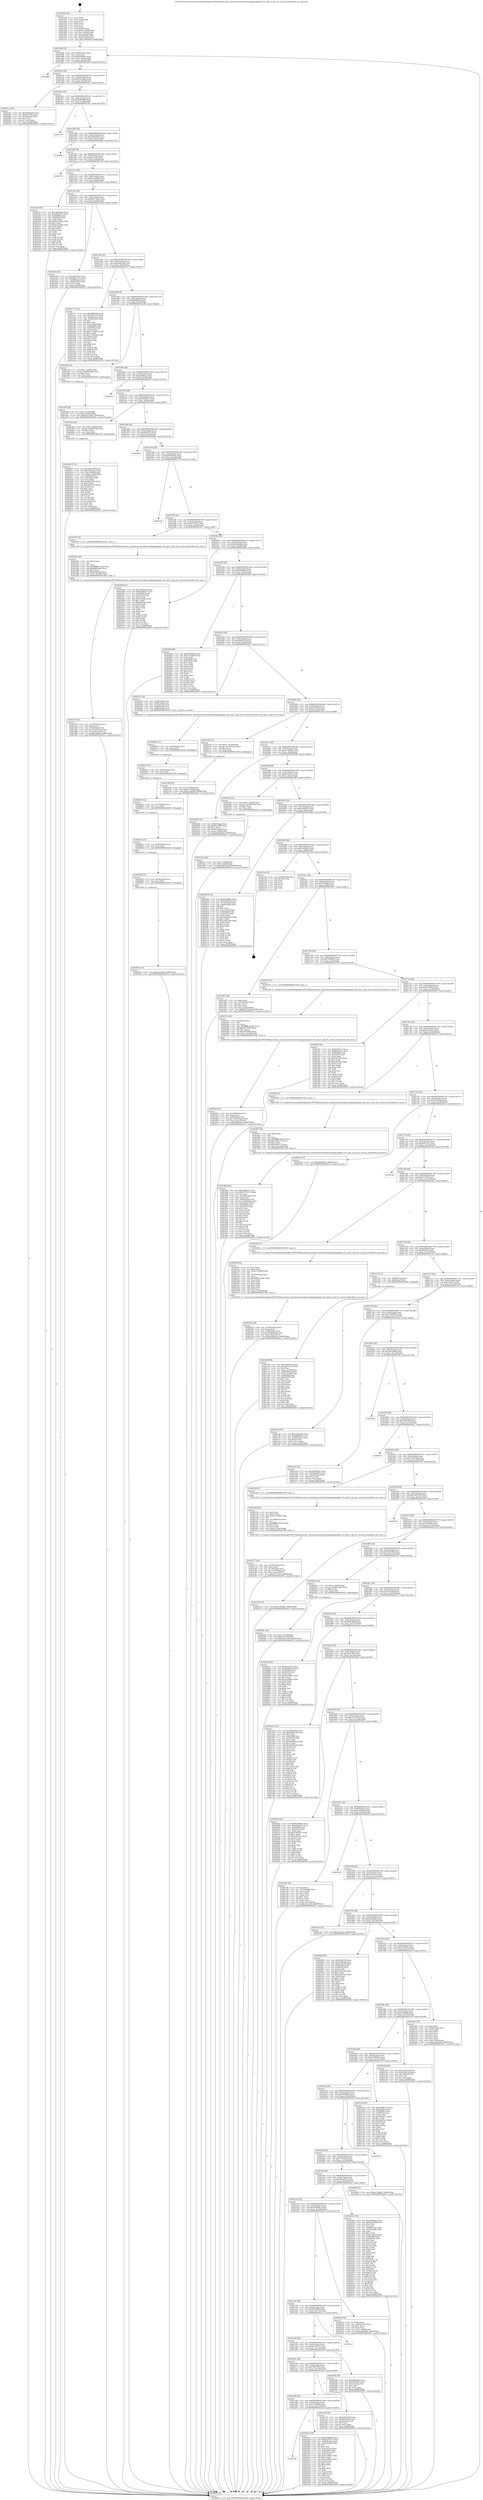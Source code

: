 digraph "0x401450" {
  label = "0x401450 (/mnt/c/Users/mathe/Desktop/tcc/POCII/binaries/extr_linuxdriversnetethernetqlogicqedqed_vf.h_qed_vf_get_fw_version_Final-ollvm.out::main(0))"
  labelloc = "t"
  node[shape=record]

  Entry [label="",width=0.3,height=0.3,shape=circle,fillcolor=black,style=filled]
  "0x401480" [label="{
     0x401480 [32]\l
     | [instrs]\l
     &nbsp;&nbsp;0x401480 \<+6\>: mov -0x98(%rbp),%eax\l
     &nbsp;&nbsp;0x401486 \<+2\>: mov %eax,%ecx\l
     &nbsp;&nbsp;0x401488 \<+6\>: sub $0x8e5f948e,%ecx\l
     &nbsp;&nbsp;0x40148e \<+6\>: mov %eax,-0x9c(%rbp)\l
     &nbsp;&nbsp;0x401494 \<+6\>: mov %ecx,-0xa0(%rbp)\l
     &nbsp;&nbsp;0x40149a \<+6\>: je 0000000000402803 \<main+0x13b3\>\l
  }"]
  "0x402803" [label="{
     0x402803\l
  }", style=dashed]
  "0x4014a0" [label="{
     0x4014a0 [28]\l
     | [instrs]\l
     &nbsp;&nbsp;0x4014a0 \<+5\>: jmp 00000000004014a5 \<main+0x55\>\l
     &nbsp;&nbsp;0x4014a5 \<+6\>: mov -0x9c(%rbp),%eax\l
     &nbsp;&nbsp;0x4014ab \<+5\>: sub $0x923cdfdd,%eax\l
     &nbsp;&nbsp;0x4014b0 \<+6\>: mov %eax,-0xa4(%rbp)\l
     &nbsp;&nbsp;0x4014b6 \<+6\>: je 00000000004022ec \<main+0xe9c\>\l
  }"]
  Exit [label="",width=0.3,height=0.3,shape=circle,fillcolor=black,style=filled,peripheries=2]
  "0x4022ec" [label="{
     0x4022ec [30]\l
     | [instrs]\l
     &nbsp;&nbsp;0x4022ec \<+5\>: mov $0xdd26da9e,%eax\l
     &nbsp;&nbsp;0x4022f1 \<+5\>: mov $0x614570a,%ecx\l
     &nbsp;&nbsp;0x4022f6 \<+3\>: mov -0x22(%rbp),%dl\l
     &nbsp;&nbsp;0x4022f9 \<+3\>: test $0x1,%dl\l
     &nbsp;&nbsp;0x4022fc \<+3\>: cmovne %ecx,%eax\l
     &nbsp;&nbsp;0x4022ff \<+6\>: mov %eax,-0x98(%rbp)\l
     &nbsp;&nbsp;0x402305 \<+5\>: jmp 000000000040287e \<main+0x142e\>\l
  }"]
  "0x4014bc" [label="{
     0x4014bc [28]\l
     | [instrs]\l
     &nbsp;&nbsp;0x4014bc \<+5\>: jmp 00000000004014c1 \<main+0x71\>\l
     &nbsp;&nbsp;0x4014c1 \<+6\>: mov -0x9c(%rbp),%eax\l
     &nbsp;&nbsp;0x4014c7 \<+5\>: sub $0x94f659d9,%eax\l
     &nbsp;&nbsp;0x4014cc \<+6\>: mov %eax,-0xa8(%rbp)\l
     &nbsp;&nbsp;0x4014d2 \<+6\>: je 0000000000402797 \<main+0x1347\>\l
  }"]
  "0x40264c" [label="{
     0x40264c [15]\l
     | [instrs]\l
     &nbsp;&nbsp;0x40264c \<+10\>: movl $0x22eaa24f,-0x98(%rbp)\l
     &nbsp;&nbsp;0x402656 \<+5\>: jmp 000000000040287e \<main+0x142e\>\l
  }"]
  "0x402797" [label="{
     0x402797\l
  }", style=dashed]
  "0x4014d8" [label="{
     0x4014d8 [28]\l
     | [instrs]\l
     &nbsp;&nbsp;0x4014d8 \<+5\>: jmp 00000000004014dd \<main+0x8d\>\l
     &nbsp;&nbsp;0x4014dd \<+6\>: mov -0x9c(%rbp),%eax\l
     &nbsp;&nbsp;0x4014e3 \<+5\>: sub $0xad994663,%eax\l
     &nbsp;&nbsp;0x4014e8 \<+6\>: mov %eax,-0xac(%rbp)\l
     &nbsp;&nbsp;0x4014ee \<+6\>: je 000000000040266a \<main+0x121a\>\l
  }"]
  "0x40263d" [label="{
     0x40263d [15]\l
     | [instrs]\l
     &nbsp;&nbsp;0x40263d \<+7\>: mov -0x90(%rbp),%rcx\l
     &nbsp;&nbsp;0x402644 \<+3\>: mov %rcx,%rdi\l
     &nbsp;&nbsp;0x402647 \<+5\>: call 0000000000401030 \<free@plt\>\l
     | [calls]\l
     &nbsp;&nbsp;0x401030 \{1\} (unknown)\l
  }"]
  "0x40266a" [label="{
     0x40266a\l
  }", style=dashed]
  "0x4014f4" [label="{
     0x4014f4 [28]\l
     | [instrs]\l
     &nbsp;&nbsp;0x4014f4 \<+5\>: jmp 00000000004014f9 \<main+0xa9\>\l
     &nbsp;&nbsp;0x4014f9 \<+6\>: mov -0x9c(%rbp),%eax\l
     &nbsp;&nbsp;0x4014ff \<+5\>: sub $0xafda11b4,%eax\l
     &nbsp;&nbsp;0x401504 \<+6\>: mov %eax,-0xb0(%rbp)\l
     &nbsp;&nbsp;0x40150a \<+6\>: je 000000000040275d \<main+0x130d\>\l
  }"]
  "0x402631" [label="{
     0x402631 [12]\l
     | [instrs]\l
     &nbsp;&nbsp;0x402631 \<+4\>: mov -0x80(%rbp),%rcx\l
     &nbsp;&nbsp;0x402635 \<+3\>: mov %rcx,%rdi\l
     &nbsp;&nbsp;0x402638 \<+5\>: call 0000000000401030 \<free@plt\>\l
     | [calls]\l
     &nbsp;&nbsp;0x401030 \{1\} (unknown)\l
  }"]
  "0x40275d" [label="{
     0x40275d\l
  }", style=dashed]
  "0x401510" [label="{
     0x401510 [28]\l
     | [instrs]\l
     &nbsp;&nbsp;0x401510 \<+5\>: jmp 0000000000401515 \<main+0xc5\>\l
     &nbsp;&nbsp;0x401515 \<+6\>: mov -0x9c(%rbp),%eax\l
     &nbsp;&nbsp;0x40151b \<+5\>: sub $0xb1aab959,%eax\l
     &nbsp;&nbsp;0x401520 \<+6\>: mov %eax,-0xb4(%rbp)\l
     &nbsp;&nbsp;0x401526 \<+6\>: je 00000000004021f3 \<main+0xda3\>\l
  }"]
  "0x402625" [label="{
     0x402625 [12]\l
     | [instrs]\l
     &nbsp;&nbsp;0x402625 \<+4\>: mov -0x70(%rbp),%rcx\l
     &nbsp;&nbsp;0x402629 \<+3\>: mov %rcx,%rdi\l
     &nbsp;&nbsp;0x40262c \<+5\>: call 0000000000401030 \<free@plt\>\l
     | [calls]\l
     &nbsp;&nbsp;0x401030 \{1\} (unknown)\l
  }"]
  "0x4021f3" [label="{
     0x4021f3 [91]\l
     | [instrs]\l
     &nbsp;&nbsp;0x4021f3 \<+5\>: mov $0xcda6beea,%eax\l
     &nbsp;&nbsp;0x4021f8 \<+5\>: mov $0x49cae670,%ecx\l
     &nbsp;&nbsp;0x4021fd \<+7\>: mov 0x405068,%edx\l
     &nbsp;&nbsp;0x402204 \<+7\>: mov 0x405054,%esi\l
     &nbsp;&nbsp;0x40220b \<+2\>: mov %edx,%edi\l
     &nbsp;&nbsp;0x40220d \<+6\>: add $0x8c5192d0,%edi\l
     &nbsp;&nbsp;0x402213 \<+3\>: sub $0x1,%edi\l
     &nbsp;&nbsp;0x402216 \<+6\>: sub $0x8c5192d0,%edi\l
     &nbsp;&nbsp;0x40221c \<+3\>: imul %edi,%edx\l
     &nbsp;&nbsp;0x40221f \<+3\>: and $0x1,%edx\l
     &nbsp;&nbsp;0x402222 \<+3\>: cmp $0x0,%edx\l
     &nbsp;&nbsp;0x402225 \<+4\>: sete %r8b\l
     &nbsp;&nbsp;0x402229 \<+3\>: cmp $0xa,%esi\l
     &nbsp;&nbsp;0x40222c \<+4\>: setl %r9b\l
     &nbsp;&nbsp;0x402230 \<+3\>: mov %r8b,%r10b\l
     &nbsp;&nbsp;0x402233 \<+3\>: and %r9b,%r10b\l
     &nbsp;&nbsp;0x402236 \<+3\>: xor %r9b,%r8b\l
     &nbsp;&nbsp;0x402239 \<+3\>: or %r8b,%r10b\l
     &nbsp;&nbsp;0x40223c \<+4\>: test $0x1,%r10b\l
     &nbsp;&nbsp;0x402240 \<+3\>: cmovne %ecx,%eax\l
     &nbsp;&nbsp;0x402243 \<+6\>: mov %eax,-0x98(%rbp)\l
     &nbsp;&nbsp;0x402249 \<+5\>: jmp 000000000040287e \<main+0x142e\>\l
  }"]
  "0x40152c" [label="{
     0x40152c [28]\l
     | [instrs]\l
     &nbsp;&nbsp;0x40152c \<+5\>: jmp 0000000000401531 \<main+0xe1\>\l
     &nbsp;&nbsp;0x401531 \<+6\>: mov -0x9c(%rbp),%eax\l
     &nbsp;&nbsp;0x401537 \<+5\>: sub $0xb2571bb9,%eax\l
     &nbsp;&nbsp;0x40153c \<+6\>: mov %eax,-0xb8(%rbp)\l
     &nbsp;&nbsp;0x401542 \<+6\>: je 0000000000401d29 \<main+0x8d9\>\l
  }"]
  "0x402619" [label="{
     0x402619 [12]\l
     | [instrs]\l
     &nbsp;&nbsp;0x402619 \<+4\>: mov -0x60(%rbp),%rcx\l
     &nbsp;&nbsp;0x40261d \<+3\>: mov %rcx,%rdi\l
     &nbsp;&nbsp;0x402620 \<+5\>: call 0000000000401030 \<free@plt\>\l
     | [calls]\l
     &nbsp;&nbsp;0x401030 \{1\} (unknown)\l
  }"]
  "0x401d29" [label="{
     0x401d29 [30]\l
     | [instrs]\l
     &nbsp;&nbsp;0x401d29 \<+5\>: mov $0xedef33bc,%eax\l
     &nbsp;&nbsp;0x401d2e \<+5\>: mov $0xd401151b,%ecx\l
     &nbsp;&nbsp;0x401d33 \<+3\>: mov -0x54(%rbp),%edx\l
     &nbsp;&nbsp;0x401d36 \<+3\>: cmp -0x48(%rbp),%edx\l
     &nbsp;&nbsp;0x401d39 \<+3\>: cmovl %ecx,%eax\l
     &nbsp;&nbsp;0x401d3c \<+6\>: mov %eax,-0x98(%rbp)\l
     &nbsp;&nbsp;0x401d42 \<+5\>: jmp 000000000040287e \<main+0x142e\>\l
  }"]
  "0x401548" [label="{
     0x401548 [28]\l
     | [instrs]\l
     &nbsp;&nbsp;0x401548 \<+5\>: jmp 000000000040154d \<main+0xfd\>\l
     &nbsp;&nbsp;0x40154d \<+6\>: mov -0x9c(%rbp),%eax\l
     &nbsp;&nbsp;0x401553 \<+5\>: sub $0xbe6821d8,%eax\l
     &nbsp;&nbsp;0x401558 \<+6\>: mov %eax,-0xbc(%rbp)\l
     &nbsp;&nbsp;0x40155e \<+6\>: je 0000000000401e77 \<main+0xa27\>\l
  }"]
  "0x40260d" [label="{
     0x40260d [12]\l
     | [instrs]\l
     &nbsp;&nbsp;0x40260d \<+4\>: mov -0x50(%rbp),%rcx\l
     &nbsp;&nbsp;0x402611 \<+3\>: mov %rcx,%rdi\l
     &nbsp;&nbsp;0x402614 \<+5\>: call 0000000000401030 \<free@plt\>\l
     | [calls]\l
     &nbsp;&nbsp;0x401030 \{1\} (unknown)\l
  }"]
  "0x401e77" [label="{
     0x401e77 [114]\l
     | [instrs]\l
     &nbsp;&nbsp;0x401e77 \<+5\>: mov $0x94f659d9,%eax\l
     &nbsp;&nbsp;0x401e7c \<+5\>: mov $0x7081107f,%ecx\l
     &nbsp;&nbsp;0x401e81 \<+3\>: mov -0x64(%rbp),%edx\l
     &nbsp;&nbsp;0x401e84 \<+3\>: cmp -0x58(%rbp),%edx\l
     &nbsp;&nbsp;0x401e87 \<+4\>: setl %sil\l
     &nbsp;&nbsp;0x401e8b \<+4\>: and $0x1,%sil\l
     &nbsp;&nbsp;0x401e8f \<+4\>: mov %sil,-0x24(%rbp)\l
     &nbsp;&nbsp;0x401e93 \<+7\>: mov 0x405068,%edx\l
     &nbsp;&nbsp;0x401e9a \<+7\>: mov 0x405054,%edi\l
     &nbsp;&nbsp;0x401ea1 \<+3\>: mov %edx,%r8d\l
     &nbsp;&nbsp;0x401ea4 \<+7\>: add $0x177b8a5b,%r8d\l
     &nbsp;&nbsp;0x401eab \<+4\>: sub $0x1,%r8d\l
     &nbsp;&nbsp;0x401eaf \<+7\>: sub $0x177b8a5b,%r8d\l
     &nbsp;&nbsp;0x401eb6 \<+4\>: imul %r8d,%edx\l
     &nbsp;&nbsp;0x401eba \<+3\>: and $0x1,%edx\l
     &nbsp;&nbsp;0x401ebd \<+3\>: cmp $0x0,%edx\l
     &nbsp;&nbsp;0x401ec0 \<+4\>: sete %sil\l
     &nbsp;&nbsp;0x401ec4 \<+3\>: cmp $0xa,%edi\l
     &nbsp;&nbsp;0x401ec7 \<+4\>: setl %r9b\l
     &nbsp;&nbsp;0x401ecb \<+3\>: mov %sil,%r10b\l
     &nbsp;&nbsp;0x401ece \<+3\>: and %r9b,%r10b\l
     &nbsp;&nbsp;0x401ed1 \<+3\>: xor %r9b,%sil\l
     &nbsp;&nbsp;0x401ed4 \<+3\>: or %sil,%r10b\l
     &nbsp;&nbsp;0x401ed7 \<+4\>: test $0x1,%r10b\l
     &nbsp;&nbsp;0x401edb \<+3\>: cmovne %ecx,%eax\l
     &nbsp;&nbsp;0x401ede \<+6\>: mov %eax,-0x98(%rbp)\l
     &nbsp;&nbsp;0x401ee4 \<+5\>: jmp 000000000040287e \<main+0x142e\>\l
  }"]
  "0x401564" [label="{
     0x401564 [28]\l
     | [instrs]\l
     &nbsp;&nbsp;0x401564 \<+5\>: jmp 0000000000401569 \<main+0x119\>\l
     &nbsp;&nbsp;0x401569 \<+6\>: mov -0x9c(%rbp),%eax\l
     &nbsp;&nbsp;0x40156f \<+5\>: sub $0xbfef8d44,%eax\l
     &nbsp;&nbsp;0x401574 \<+6\>: mov %eax,-0xc0(%rbp)\l
     &nbsp;&nbsp;0x40157a \<+6\>: je 0000000000401cf8 \<main+0x8a8\>\l
  }"]
  "0x4025a6" [label="{
     0x4025a6 [41]\l
     | [instrs]\l
     &nbsp;&nbsp;0x4025a6 \<+6\>: mov -0x198(%rbp),%ecx\l
     &nbsp;&nbsp;0x4025ac \<+3\>: imul %eax,%ecx\l
     &nbsp;&nbsp;0x4025af \<+7\>: mov -0x90(%rbp),%rsi\l
     &nbsp;&nbsp;0x4025b6 \<+7\>: movslq -0x94(%rbp),%rdi\l
     &nbsp;&nbsp;0x4025bd \<+3\>: mov %ecx,(%rsi,%rdi,4)\l
     &nbsp;&nbsp;0x4025c0 \<+10\>: movl $0x506869c2,-0x98(%rbp)\l
     &nbsp;&nbsp;0x4025ca \<+5\>: jmp 000000000040287e \<main+0x142e\>\l
  }"]
  "0x401cf8" [label="{
     0x401cf8 [23]\l
     | [instrs]\l
     &nbsp;&nbsp;0x401cf8 \<+7\>: movl $0x1,-0x48(%rbp)\l
     &nbsp;&nbsp;0x401cff \<+4\>: movslq -0x48(%rbp),%rax\l
     &nbsp;&nbsp;0x401d03 \<+4\>: shl $0x2,%rax\l
     &nbsp;&nbsp;0x401d07 \<+3\>: mov %rax,%rdi\l
     &nbsp;&nbsp;0x401d0a \<+5\>: call 0000000000401050 \<malloc@plt\>\l
     | [calls]\l
     &nbsp;&nbsp;0x401050 \{1\} (unknown)\l
  }"]
  "0x401580" [label="{
     0x401580 [28]\l
     | [instrs]\l
     &nbsp;&nbsp;0x401580 \<+5\>: jmp 0000000000401585 \<main+0x135\>\l
     &nbsp;&nbsp;0x401585 \<+6\>: mov -0x9c(%rbp),%eax\l
     &nbsp;&nbsp;0x40158b \<+5\>: sub $0xcda6beea,%eax\l
     &nbsp;&nbsp;0x401590 \<+6\>: mov %eax,-0xc4(%rbp)\l
     &nbsp;&nbsp;0x401596 \<+6\>: je 0000000000402812 \<main+0x13c2\>\l
  }"]
  "0x40257e" [label="{
     0x40257e [40]\l
     | [instrs]\l
     &nbsp;&nbsp;0x40257e \<+5\>: mov $0x2,%ecx\l
     &nbsp;&nbsp;0x402583 \<+1\>: cltd\l
     &nbsp;&nbsp;0x402584 \<+2\>: idiv %ecx\l
     &nbsp;&nbsp;0x402586 \<+6\>: imul $0xfffffffe,%edx,%ecx\l
     &nbsp;&nbsp;0x40258c \<+6\>: add $0xa8705f40,%ecx\l
     &nbsp;&nbsp;0x402592 \<+3\>: add $0x1,%ecx\l
     &nbsp;&nbsp;0x402595 \<+6\>: sub $0xa8705f40,%ecx\l
     &nbsp;&nbsp;0x40259b \<+6\>: mov %ecx,-0x198(%rbp)\l
     &nbsp;&nbsp;0x4025a1 \<+5\>: call 0000000000401160 \<next_i\>\l
     | [calls]\l
     &nbsp;&nbsp;0x401160 \{1\} (/mnt/c/Users/mathe/Desktop/tcc/POCII/binaries/extr_linuxdriversnetethernetqlogicqedqed_vf.h_qed_vf_get_fw_version_Final-ollvm.out::next_i)\l
  }"]
  "0x402812" [label="{
     0x402812\l
  }", style=dashed]
  "0x40159c" [label="{
     0x40159c [28]\l
     | [instrs]\l
     &nbsp;&nbsp;0x40159c \<+5\>: jmp 00000000004015a1 \<main+0x151\>\l
     &nbsp;&nbsp;0x4015a1 \<+6\>: mov -0x9c(%rbp),%eax\l
     &nbsp;&nbsp;0x4015a7 \<+5\>: sub $0xd25f8b37,%eax\l
     &nbsp;&nbsp;0x4015ac \<+6\>: mov %eax,-0xc8(%rbp)\l
     &nbsp;&nbsp;0x4015b2 \<+6\>: je 00000000004023ef \<main+0xf9f\>\l
  }"]
  "0x401aa4" [label="{
     0x401aa4\l
  }", style=dashed]
  "0x4023ef" [label="{
     0x4023ef [29]\l
     | [instrs]\l
     &nbsp;&nbsp;0x4023ef \<+10\>: movl $0x1,-0x88(%rbp)\l
     &nbsp;&nbsp;0x4023f9 \<+7\>: movslq -0x88(%rbp),%rax\l
     &nbsp;&nbsp;0x402400 \<+4\>: shl $0x2,%rax\l
     &nbsp;&nbsp;0x402404 \<+3\>: mov %rax,%rdi\l
     &nbsp;&nbsp;0x402407 \<+5\>: call 0000000000401050 \<malloc@plt\>\l
     | [calls]\l
     &nbsp;&nbsp;0x401050 \{1\} (unknown)\l
  }"]
  "0x4015b8" [label="{
     0x4015b8 [28]\l
     | [instrs]\l
     &nbsp;&nbsp;0x4015b8 \<+5\>: jmp 00000000004015bd \<main+0x16d\>\l
     &nbsp;&nbsp;0x4015bd \<+6\>: mov -0x9c(%rbp),%eax\l
     &nbsp;&nbsp;0x4015c3 \<+5\>: sub $0xd2dcf79c,%eax\l
     &nbsp;&nbsp;0x4015c8 \<+6\>: mov %eax,-0xcc(%rbp)\l
     &nbsp;&nbsp;0x4015ce \<+6\>: je 000000000040286d \<main+0x141d\>\l
  }"]
  "0x4024e3" [label="{
     0x4024e3 [120]\l
     | [instrs]\l
     &nbsp;&nbsp;0x4024e3 \<+5\>: mov $0x44566f94,%eax\l
     &nbsp;&nbsp;0x4024e8 \<+5\>: mov $0x6a105573,%ecx\l
     &nbsp;&nbsp;0x4024ed \<+6\>: mov -0x94(%rbp),%edx\l
     &nbsp;&nbsp;0x4024f3 \<+6\>: cmp -0x88(%rbp),%edx\l
     &nbsp;&nbsp;0x4024f9 \<+4\>: setl %sil\l
     &nbsp;&nbsp;0x4024fd \<+4\>: and $0x1,%sil\l
     &nbsp;&nbsp;0x402501 \<+4\>: mov %sil,-0x21(%rbp)\l
     &nbsp;&nbsp;0x402505 \<+7\>: mov 0x405068,%edx\l
     &nbsp;&nbsp;0x40250c \<+7\>: mov 0x405054,%edi\l
     &nbsp;&nbsp;0x402513 \<+3\>: mov %edx,%r8d\l
     &nbsp;&nbsp;0x402516 \<+7\>: add $0x4c79ff3e,%r8d\l
     &nbsp;&nbsp;0x40251d \<+4\>: sub $0x1,%r8d\l
     &nbsp;&nbsp;0x402521 \<+7\>: sub $0x4c79ff3e,%r8d\l
     &nbsp;&nbsp;0x402528 \<+4\>: imul %r8d,%edx\l
     &nbsp;&nbsp;0x40252c \<+3\>: and $0x1,%edx\l
     &nbsp;&nbsp;0x40252f \<+3\>: cmp $0x0,%edx\l
     &nbsp;&nbsp;0x402532 \<+4\>: sete %sil\l
     &nbsp;&nbsp;0x402536 \<+3\>: cmp $0xa,%edi\l
     &nbsp;&nbsp;0x402539 \<+4\>: setl %r9b\l
     &nbsp;&nbsp;0x40253d \<+3\>: mov %sil,%r10b\l
     &nbsp;&nbsp;0x402540 \<+3\>: and %r9b,%r10b\l
     &nbsp;&nbsp;0x402543 \<+3\>: xor %r9b,%sil\l
     &nbsp;&nbsp;0x402546 \<+3\>: or %sil,%r10b\l
     &nbsp;&nbsp;0x402549 \<+4\>: test $0x1,%r10b\l
     &nbsp;&nbsp;0x40254d \<+3\>: cmovne %ecx,%eax\l
     &nbsp;&nbsp;0x402550 \<+6\>: mov %eax,-0x98(%rbp)\l
     &nbsp;&nbsp;0x402556 \<+5\>: jmp 000000000040287e \<main+0x142e\>\l
  }"]
  "0x40286d" [label="{
     0x40286d\l
  }", style=dashed]
  "0x4015d4" [label="{
     0x4015d4 [28]\l
     | [instrs]\l
     &nbsp;&nbsp;0x4015d4 \<+5\>: jmp 00000000004015d9 \<main+0x189\>\l
     &nbsp;&nbsp;0x4015d9 \<+6\>: mov -0x9c(%rbp),%eax\l
     &nbsp;&nbsp;0x4015df \<+5\>: sub $0xd36947cb,%eax\l
     &nbsp;&nbsp;0x4015e4 \<+6\>: mov %eax,-0xd0(%rbp)\l
     &nbsp;&nbsp;0x4015ea \<+6\>: je 0000000000402778 \<main+0x1328\>\l
  }"]
  "0x40240c" [label="{
     0x40240c [114]\l
     | [instrs]\l
     &nbsp;&nbsp;0x40240c \<+5\>: mov $0x1997240f,%ecx\l
     &nbsp;&nbsp;0x402411 \<+5\>: mov $0xfc83de0a,%edx\l
     &nbsp;&nbsp;0x402416 \<+7\>: mov %rax,-0x90(%rbp)\l
     &nbsp;&nbsp;0x40241d \<+10\>: movl $0x0,-0x94(%rbp)\l
     &nbsp;&nbsp;0x402427 \<+7\>: mov 0x405068,%esi\l
     &nbsp;&nbsp;0x40242e \<+8\>: mov 0x405054,%r8d\l
     &nbsp;&nbsp;0x402436 \<+3\>: mov %esi,%r9d\l
     &nbsp;&nbsp;0x402439 \<+7\>: add $0xddfa7b79,%r9d\l
     &nbsp;&nbsp;0x402440 \<+4\>: sub $0x1,%r9d\l
     &nbsp;&nbsp;0x402444 \<+7\>: sub $0xddfa7b79,%r9d\l
     &nbsp;&nbsp;0x40244b \<+4\>: imul %r9d,%esi\l
     &nbsp;&nbsp;0x40244f \<+3\>: and $0x1,%esi\l
     &nbsp;&nbsp;0x402452 \<+3\>: cmp $0x0,%esi\l
     &nbsp;&nbsp;0x402455 \<+4\>: sete %r10b\l
     &nbsp;&nbsp;0x402459 \<+4\>: cmp $0xa,%r8d\l
     &nbsp;&nbsp;0x40245d \<+4\>: setl %r11b\l
     &nbsp;&nbsp;0x402461 \<+3\>: mov %r10b,%bl\l
     &nbsp;&nbsp;0x402464 \<+3\>: and %r11b,%bl\l
     &nbsp;&nbsp;0x402467 \<+3\>: xor %r11b,%r10b\l
     &nbsp;&nbsp;0x40246a \<+3\>: or %r10b,%bl\l
     &nbsp;&nbsp;0x40246d \<+3\>: test $0x1,%bl\l
     &nbsp;&nbsp;0x402470 \<+3\>: cmovne %edx,%ecx\l
     &nbsp;&nbsp;0x402473 \<+6\>: mov %ecx,-0x98(%rbp)\l
     &nbsp;&nbsp;0x402479 \<+5\>: jmp 000000000040287e \<main+0x142e\>\l
  }"]
  "0x402778" [label="{
     0x402778\l
  }", style=dashed]
  "0x4015f0" [label="{
     0x4015f0 [28]\l
     | [instrs]\l
     &nbsp;&nbsp;0x4015f0 \<+5\>: jmp 00000000004015f5 \<main+0x1a5\>\l
     &nbsp;&nbsp;0x4015f5 \<+6\>: mov -0x9c(%rbp),%eax\l
     &nbsp;&nbsp;0x4015fb \<+5\>: sub $0xd401151b,%eax\l
     &nbsp;&nbsp;0x401600 \<+6\>: mov %eax,-0xd4(%rbp)\l
     &nbsp;&nbsp;0x401606 \<+6\>: je 0000000000401d47 \<main+0x8f7\>\l
  }"]
  "0x402343" [label="{
     0x402343 [39]\l
     | [instrs]\l
     &nbsp;&nbsp;0x402343 \<+6\>: mov -0x194(%rbp),%ecx\l
     &nbsp;&nbsp;0x402349 \<+3\>: imul %eax,%ecx\l
     &nbsp;&nbsp;0x40234c \<+4\>: mov -0x80(%rbp),%r8\l
     &nbsp;&nbsp;0x402350 \<+7\>: movslq -0x84(%rbp),%r9\l
     &nbsp;&nbsp;0x402357 \<+4\>: mov %ecx,(%r8,%r9,4)\l
     &nbsp;&nbsp;0x40235b \<+10\>: movl $0x438500ce,-0x98(%rbp)\l
     &nbsp;&nbsp;0x402365 \<+5\>: jmp 000000000040287e \<main+0x142e\>\l
  }"]
  "0x401d47" [label="{
     0x401d47 [5]\l
     | [instrs]\l
     &nbsp;&nbsp;0x401d47 \<+5\>: call 0000000000401160 \<next_i\>\l
     | [calls]\l
     &nbsp;&nbsp;0x401160 \{1\} (/mnt/c/Users/mathe/Desktop/tcc/POCII/binaries/extr_linuxdriversnetethernetqlogicqedqed_vf.h_qed_vf_get_fw_version_Final-ollvm.out::next_i)\l
  }"]
  "0x40160c" [label="{
     0x40160c [28]\l
     | [instrs]\l
     &nbsp;&nbsp;0x40160c \<+5\>: jmp 0000000000401611 \<main+0x1c1\>\l
     &nbsp;&nbsp;0x401611 \<+6\>: mov -0x9c(%rbp),%eax\l
     &nbsp;&nbsp;0x401617 \<+5\>: sub $0xdd26da9e,%eax\l
     &nbsp;&nbsp;0x40161c \<+6\>: mov %eax,-0xd8(%rbp)\l
     &nbsp;&nbsp;0x401622 \<+6\>: je 0000000000402394 \<main+0xf44\>\l
  }"]
  "0x40230f" [label="{
     0x40230f [52]\l
     | [instrs]\l
     &nbsp;&nbsp;0x40230f \<+2\>: xor %ecx,%ecx\l
     &nbsp;&nbsp;0x402311 \<+5\>: mov $0x2,%edx\l
     &nbsp;&nbsp;0x402316 \<+6\>: mov %edx,-0x190(%rbp)\l
     &nbsp;&nbsp;0x40231c \<+1\>: cltd\l
     &nbsp;&nbsp;0x40231d \<+6\>: mov -0x190(%rbp),%esi\l
     &nbsp;&nbsp;0x402323 \<+2\>: idiv %esi\l
     &nbsp;&nbsp;0x402325 \<+6\>: imul $0xfffffffe,%edx,%edx\l
     &nbsp;&nbsp;0x40232b \<+2\>: mov %ecx,%edi\l
     &nbsp;&nbsp;0x40232d \<+2\>: sub %edx,%edi\l
     &nbsp;&nbsp;0x40232f \<+2\>: mov %ecx,%edx\l
     &nbsp;&nbsp;0x402331 \<+3\>: sub $0x1,%edx\l
     &nbsp;&nbsp;0x402334 \<+2\>: add %edx,%edi\l
     &nbsp;&nbsp;0x402336 \<+2\>: sub %edi,%ecx\l
     &nbsp;&nbsp;0x402338 \<+6\>: mov %ecx,-0x194(%rbp)\l
     &nbsp;&nbsp;0x40233e \<+5\>: call 0000000000401160 \<next_i\>\l
     | [calls]\l
     &nbsp;&nbsp;0x401160 \{1\} (/mnt/c/Users/mathe/Desktop/tcc/POCII/binaries/extr_linuxdriversnetethernetqlogicqedqed_vf.h_qed_vf_get_fw_version_Final-ollvm.out::next_i)\l
  }"]
  "0x402394" [label="{
     0x402394 [91]\l
     | [instrs]\l
     &nbsp;&nbsp;0x402394 \<+5\>: mov $0x1997240f,%eax\l
     &nbsp;&nbsp;0x402399 \<+5\>: mov $0xd25f8b37,%ecx\l
     &nbsp;&nbsp;0x40239e \<+7\>: mov 0x405068,%edx\l
     &nbsp;&nbsp;0x4023a5 \<+7\>: mov 0x405054,%esi\l
     &nbsp;&nbsp;0x4023ac \<+2\>: mov %edx,%edi\l
     &nbsp;&nbsp;0x4023ae \<+6\>: add $0x455feafa,%edi\l
     &nbsp;&nbsp;0x4023b4 \<+3\>: sub $0x1,%edi\l
     &nbsp;&nbsp;0x4023b7 \<+6\>: sub $0x455feafa,%edi\l
     &nbsp;&nbsp;0x4023bd \<+3\>: imul %edi,%edx\l
     &nbsp;&nbsp;0x4023c0 \<+3\>: and $0x1,%edx\l
     &nbsp;&nbsp;0x4023c3 \<+3\>: cmp $0x0,%edx\l
     &nbsp;&nbsp;0x4023c6 \<+4\>: sete %r8b\l
     &nbsp;&nbsp;0x4023ca \<+3\>: cmp $0xa,%esi\l
     &nbsp;&nbsp;0x4023cd \<+4\>: setl %r9b\l
     &nbsp;&nbsp;0x4023d1 \<+3\>: mov %r8b,%r10b\l
     &nbsp;&nbsp;0x4023d4 \<+3\>: and %r9b,%r10b\l
     &nbsp;&nbsp;0x4023d7 \<+3\>: xor %r9b,%r8b\l
     &nbsp;&nbsp;0x4023da \<+3\>: or %r8b,%r10b\l
     &nbsp;&nbsp;0x4023dd \<+4\>: test $0x1,%r10b\l
     &nbsp;&nbsp;0x4023e1 \<+3\>: cmovne %ecx,%eax\l
     &nbsp;&nbsp;0x4023e4 \<+6\>: mov %eax,-0x98(%rbp)\l
     &nbsp;&nbsp;0x4023ea \<+5\>: jmp 000000000040287e \<main+0x142e\>\l
  }"]
  "0x401628" [label="{
     0x401628 [28]\l
     | [instrs]\l
     &nbsp;&nbsp;0x401628 \<+5\>: jmp 000000000040162d \<main+0x1dd\>\l
     &nbsp;&nbsp;0x40162d \<+6\>: mov -0x9c(%rbp),%eax\l
     &nbsp;&nbsp;0x401633 \<+5\>: sub $0xe60ef65e,%eax\l
     &nbsp;&nbsp;0x401638 \<+6\>: mov %eax,-0xdc(%rbp)\l
     &nbsp;&nbsp;0x40163e \<+6\>: je 000000000040248d \<main+0x103d\>\l
  }"]
  "0x4021d6" [label="{
     0x4021d6 [29]\l
     | [instrs]\l
     &nbsp;&nbsp;0x4021d6 \<+4\>: mov %rax,-0x80(%rbp)\l
     &nbsp;&nbsp;0x4021da \<+10\>: movl $0x0,-0x84(%rbp)\l
     &nbsp;&nbsp;0x4021e4 \<+10\>: movl $0xb1aab959,-0x98(%rbp)\l
     &nbsp;&nbsp;0x4021ee \<+5\>: jmp 000000000040287e \<main+0x142e\>\l
  }"]
  "0x40248d" [label="{
     0x40248d [86]\l
     | [instrs]\l
     &nbsp;&nbsp;0x40248d \<+5\>: mov $0x44566f94,%eax\l
     &nbsp;&nbsp;0x402492 \<+5\>: mov $0x7e7dcb66,%ecx\l
     &nbsp;&nbsp;0x402497 \<+2\>: xor %edx,%edx\l
     &nbsp;&nbsp;0x402499 \<+7\>: mov 0x405068,%esi\l
     &nbsp;&nbsp;0x4024a0 \<+7\>: mov 0x405054,%edi\l
     &nbsp;&nbsp;0x4024a7 \<+3\>: sub $0x1,%edx\l
     &nbsp;&nbsp;0x4024aa \<+3\>: mov %esi,%r8d\l
     &nbsp;&nbsp;0x4024ad \<+3\>: add %edx,%r8d\l
     &nbsp;&nbsp;0x4024b0 \<+4\>: imul %r8d,%esi\l
     &nbsp;&nbsp;0x4024b4 \<+3\>: and $0x1,%esi\l
     &nbsp;&nbsp;0x4024b7 \<+3\>: cmp $0x0,%esi\l
     &nbsp;&nbsp;0x4024ba \<+4\>: sete %r9b\l
     &nbsp;&nbsp;0x4024be \<+3\>: cmp $0xa,%edi\l
     &nbsp;&nbsp;0x4024c1 \<+4\>: setl %r10b\l
     &nbsp;&nbsp;0x4024c5 \<+3\>: mov %r9b,%r11b\l
     &nbsp;&nbsp;0x4024c8 \<+3\>: and %r10b,%r11b\l
     &nbsp;&nbsp;0x4024cb \<+3\>: xor %r10b,%r9b\l
     &nbsp;&nbsp;0x4024ce \<+3\>: or %r9b,%r11b\l
     &nbsp;&nbsp;0x4024d1 \<+4\>: test $0x1,%r11b\l
     &nbsp;&nbsp;0x4024d5 \<+3\>: cmovne %ecx,%eax\l
     &nbsp;&nbsp;0x4024d8 \<+6\>: mov %eax,-0x98(%rbp)\l
     &nbsp;&nbsp;0x4024de \<+5\>: jmp 000000000040287e \<main+0x142e\>\l
  }"]
  "0x401644" [label="{
     0x401644 [28]\l
     | [instrs]\l
     &nbsp;&nbsp;0x401644 \<+5\>: jmp 0000000000401649 \<main+0x1f9\>\l
     &nbsp;&nbsp;0x401649 \<+6\>: mov -0x9c(%rbp),%eax\l
     &nbsp;&nbsp;0x40164f \<+5\>: sub $0xe8f262c6,%eax\l
     &nbsp;&nbsp;0x401654 \<+6\>: mov %eax,-0xe0(%rbp)\l
     &nbsp;&nbsp;0x40165a \<+6\>: je 00000000004025f1 \<main+0x11a1\>\l
  }"]
  "0x402177" [label="{
     0x402177 [36]\l
     | [instrs]\l
     &nbsp;&nbsp;0x402177 \<+6\>: mov -0x18c(%rbp),%ecx\l
     &nbsp;&nbsp;0x40217d \<+3\>: imul %eax,%ecx\l
     &nbsp;&nbsp;0x402180 \<+4\>: mov -0x70(%rbp),%rdi\l
     &nbsp;&nbsp;0x402184 \<+4\>: movslq -0x74(%rbp),%r8\l
     &nbsp;&nbsp;0x402188 \<+4\>: mov %ecx,(%rdi,%r8,4)\l
     &nbsp;&nbsp;0x40218c \<+10\>: movl $0x3127102d,-0x98(%rbp)\l
     &nbsp;&nbsp;0x402196 \<+5\>: jmp 000000000040287e \<main+0x142e\>\l
  }"]
  "0x4025f1" [label="{
     0x4025f1 [28]\l
     | [instrs]\l
     &nbsp;&nbsp;0x4025f1 \<+4\>: mov -0x50(%rbp),%rdi\l
     &nbsp;&nbsp;0x4025f5 \<+4\>: mov -0x60(%rbp),%rsi\l
     &nbsp;&nbsp;0x4025f9 \<+4\>: mov -0x70(%rbp),%rdx\l
     &nbsp;&nbsp;0x4025fd \<+4\>: mov -0x80(%rbp),%rcx\l
     &nbsp;&nbsp;0x402601 \<+7\>: mov -0x90(%rbp),%r8\l
     &nbsp;&nbsp;0x402608 \<+5\>: call 0000000000401430 \<qed_vf_get_fw_version\>\l
     | [calls]\l
     &nbsp;&nbsp;0x401430 \{1\} (/mnt/c/Users/mathe/Desktop/tcc/POCII/binaries/extr_linuxdriversnetethernetqlogicqedqed_vf.h_qed_vf_get_fw_version_Final-ollvm.out::qed_vf_get_fw_version)\l
  }"]
  "0x401660" [label="{
     0x401660 [28]\l
     | [instrs]\l
     &nbsp;&nbsp;0x401660 \<+5\>: jmp 0000000000401665 \<main+0x215\>\l
     &nbsp;&nbsp;0x401665 \<+6\>: mov -0x9c(%rbp),%eax\l
     &nbsp;&nbsp;0x40166b \<+5\>: sub $0xea4351af,%eax\l
     &nbsp;&nbsp;0x401670 \<+6\>: mov %eax,-0xe4(%rbp)\l
     &nbsp;&nbsp;0x401676 \<+6\>: je 00000000004021bf \<main+0xd6f\>\l
  }"]
  "0x40214b" [label="{
     0x40214b [44]\l
     | [instrs]\l
     &nbsp;&nbsp;0x40214b \<+2\>: xor %ecx,%ecx\l
     &nbsp;&nbsp;0x40214d \<+5\>: mov $0x2,%edx\l
     &nbsp;&nbsp;0x402152 \<+6\>: mov %edx,-0x188(%rbp)\l
     &nbsp;&nbsp;0x402158 \<+1\>: cltd\l
     &nbsp;&nbsp;0x402159 \<+6\>: mov -0x188(%rbp),%esi\l
     &nbsp;&nbsp;0x40215f \<+2\>: idiv %esi\l
     &nbsp;&nbsp;0x402161 \<+6\>: imul $0xfffffffe,%edx,%edx\l
     &nbsp;&nbsp;0x402167 \<+3\>: sub $0x1,%ecx\l
     &nbsp;&nbsp;0x40216a \<+2\>: sub %ecx,%edx\l
     &nbsp;&nbsp;0x40216c \<+6\>: mov %edx,-0x18c(%rbp)\l
     &nbsp;&nbsp;0x402172 \<+5\>: call 0000000000401160 \<next_i\>\l
     | [calls]\l
     &nbsp;&nbsp;0x401160 \{1\} (/mnt/c/Users/mathe/Desktop/tcc/POCII/binaries/extr_linuxdriversnetethernetqlogicqedqed_vf.h_qed_vf_get_fw_version_Final-ollvm.out::next_i)\l
  }"]
  "0x4021bf" [label="{
     0x4021bf [23]\l
     | [instrs]\l
     &nbsp;&nbsp;0x4021bf \<+7\>: movl $0x1,-0x78(%rbp)\l
     &nbsp;&nbsp;0x4021c6 \<+4\>: movslq -0x78(%rbp),%rax\l
     &nbsp;&nbsp;0x4021ca \<+4\>: shl $0x2,%rax\l
     &nbsp;&nbsp;0x4021ce \<+3\>: mov %rax,%rdi\l
     &nbsp;&nbsp;0x4021d1 \<+5\>: call 0000000000401050 \<malloc@plt\>\l
     | [calls]\l
     &nbsp;&nbsp;0x401050 \{1\} (unknown)\l
  }"]
  "0x40167c" [label="{
     0x40167c [28]\l
     | [instrs]\l
     &nbsp;&nbsp;0x40167c \<+5\>: jmp 0000000000401681 \<main+0x231\>\l
     &nbsp;&nbsp;0x401681 \<+6\>: mov -0x9c(%rbp),%eax\l
     &nbsp;&nbsp;0x401687 \<+5\>: sub $0xec748925,%eax\l
     &nbsp;&nbsp;0x40168c \<+6\>: mov %eax,-0xe8(%rbp)\l
     &nbsp;&nbsp;0x401692 \<+6\>: je 0000000000402008 \<main+0xbb8\>\l
  }"]
  "0x402041" [label="{
     0x402041 [26]\l
     | [instrs]\l
     &nbsp;&nbsp;0x402041 \<+4\>: mov %rax,-0x70(%rbp)\l
     &nbsp;&nbsp;0x402045 \<+7\>: movl $0x0,-0x74(%rbp)\l
     &nbsp;&nbsp;0x40204c \<+10\>: movl $0x2fc41160,-0x98(%rbp)\l
     &nbsp;&nbsp;0x402056 \<+5\>: jmp 000000000040287e \<main+0x142e\>\l
  }"]
  "0x402008" [label="{
     0x402008 [34]\l
     | [instrs]\l
     &nbsp;&nbsp;0x402008 \<+3\>: mov -0x64(%rbp),%eax\l
     &nbsp;&nbsp;0x40200b \<+5\>: sub $0xd02c386f,%eax\l
     &nbsp;&nbsp;0x402010 \<+3\>: add $0x1,%eax\l
     &nbsp;&nbsp;0x402013 \<+5\>: add $0xd02c386f,%eax\l
     &nbsp;&nbsp;0x402018 \<+3\>: mov %eax,-0x64(%rbp)\l
     &nbsp;&nbsp;0x40201b \<+10\>: movl $0x29910dd9,-0x98(%rbp)\l
     &nbsp;&nbsp;0x402025 \<+5\>: jmp 000000000040287e \<main+0x142e\>\l
  }"]
  "0x401698" [label="{
     0x401698 [28]\l
     | [instrs]\l
     &nbsp;&nbsp;0x401698 \<+5\>: jmp 000000000040169d \<main+0x24d\>\l
     &nbsp;&nbsp;0x40169d \<+6\>: mov -0x9c(%rbp),%eax\l
     &nbsp;&nbsp;0x4016a3 \<+5\>: sub $0xedef33bc,%eax\l
     &nbsp;&nbsp;0x4016a8 \<+6\>: mov %eax,-0xec(%rbp)\l
     &nbsp;&nbsp;0x4016ae \<+6\>: je 0000000000401db3 \<main+0x963\>\l
  }"]
  "0x401f8f" [label="{
     0x401f8f [106]\l
     | [instrs]\l
     &nbsp;&nbsp;0x401f8f \<+5\>: mov $0xfe687ee7,%ecx\l
     &nbsp;&nbsp;0x401f94 \<+5\>: mov $0x47f76533,%edx\l
     &nbsp;&nbsp;0x401f99 \<+2\>: xor %esi,%esi\l
     &nbsp;&nbsp;0x401f9b \<+6\>: mov -0x184(%rbp),%edi\l
     &nbsp;&nbsp;0x401fa1 \<+3\>: imul %eax,%edi\l
     &nbsp;&nbsp;0x401fa4 \<+4\>: mov -0x60(%rbp),%r8\l
     &nbsp;&nbsp;0x401fa8 \<+4\>: movslq -0x64(%rbp),%r9\l
     &nbsp;&nbsp;0x401fac \<+4\>: mov %edi,(%r8,%r9,4)\l
     &nbsp;&nbsp;0x401fb0 \<+7\>: mov 0x405068,%eax\l
     &nbsp;&nbsp;0x401fb7 \<+7\>: mov 0x405054,%edi\l
     &nbsp;&nbsp;0x401fbe \<+3\>: sub $0x1,%esi\l
     &nbsp;&nbsp;0x401fc1 \<+3\>: mov %eax,%r10d\l
     &nbsp;&nbsp;0x401fc4 \<+3\>: add %esi,%r10d\l
     &nbsp;&nbsp;0x401fc7 \<+4\>: imul %r10d,%eax\l
     &nbsp;&nbsp;0x401fcb \<+3\>: and $0x1,%eax\l
     &nbsp;&nbsp;0x401fce \<+3\>: cmp $0x0,%eax\l
     &nbsp;&nbsp;0x401fd1 \<+4\>: sete %r11b\l
     &nbsp;&nbsp;0x401fd5 \<+3\>: cmp $0xa,%edi\l
     &nbsp;&nbsp;0x401fd8 \<+3\>: setl %bl\l
     &nbsp;&nbsp;0x401fdb \<+3\>: mov %r11b,%r14b\l
     &nbsp;&nbsp;0x401fde \<+3\>: and %bl,%r14b\l
     &nbsp;&nbsp;0x401fe1 \<+3\>: xor %bl,%r11b\l
     &nbsp;&nbsp;0x401fe4 \<+3\>: or %r11b,%r14b\l
     &nbsp;&nbsp;0x401fe7 \<+4\>: test $0x1,%r14b\l
     &nbsp;&nbsp;0x401feb \<+3\>: cmovne %edx,%ecx\l
     &nbsp;&nbsp;0x401fee \<+6\>: mov %ecx,-0x98(%rbp)\l
     &nbsp;&nbsp;0x401ff4 \<+5\>: jmp 000000000040287e \<main+0x142e\>\l
  }"]
  "0x401db3" [label="{
     0x401db3 [23]\l
     | [instrs]\l
     &nbsp;&nbsp;0x401db3 \<+7\>: movl $0x1,-0x58(%rbp)\l
     &nbsp;&nbsp;0x401dba \<+4\>: movslq -0x58(%rbp),%rax\l
     &nbsp;&nbsp;0x401dbe \<+4\>: shl $0x2,%rax\l
     &nbsp;&nbsp;0x401dc2 \<+3\>: mov %rax,%rdi\l
     &nbsp;&nbsp;0x401dc5 \<+5\>: call 0000000000401050 \<malloc@plt\>\l
     | [calls]\l
     &nbsp;&nbsp;0x401050 \{1\} (unknown)\l
  }"]
  "0x4016b4" [label="{
     0x4016b4 [28]\l
     | [instrs]\l
     &nbsp;&nbsp;0x4016b4 \<+5\>: jmp 00000000004016b9 \<main+0x269\>\l
     &nbsp;&nbsp;0x4016b9 \<+6\>: mov -0x9c(%rbp),%eax\l
     &nbsp;&nbsp;0x4016bf \<+5\>: sub $0xee64d015,%eax\l
     &nbsp;&nbsp;0x4016c4 \<+6\>: mov %eax,-0xf0(%rbp)\l
     &nbsp;&nbsp;0x4016ca \<+6\>: je 00000000004020b6 \<main+0xc66\>\l
  }"]
  "0x401f67" [label="{
     0x401f67 [40]\l
     | [instrs]\l
     &nbsp;&nbsp;0x401f67 \<+5\>: mov $0x2,%ecx\l
     &nbsp;&nbsp;0x401f6c \<+1\>: cltd\l
     &nbsp;&nbsp;0x401f6d \<+2\>: idiv %ecx\l
     &nbsp;&nbsp;0x401f6f \<+6\>: imul $0xfffffffe,%edx,%ecx\l
     &nbsp;&nbsp;0x401f75 \<+6\>: add $0x438c077a,%ecx\l
     &nbsp;&nbsp;0x401f7b \<+3\>: add $0x1,%ecx\l
     &nbsp;&nbsp;0x401f7e \<+6\>: sub $0x438c077a,%ecx\l
     &nbsp;&nbsp;0x401f84 \<+6\>: mov %ecx,-0x184(%rbp)\l
     &nbsp;&nbsp;0x401f8a \<+5\>: call 0000000000401160 \<next_i\>\l
     | [calls]\l
     &nbsp;&nbsp;0x401160 \{1\} (/mnt/c/Users/mathe/Desktop/tcc/POCII/binaries/extr_linuxdriversnetethernetqlogicqedqed_vf.h_qed_vf_get_fw_version_Final-ollvm.out::next_i)\l
  }"]
  "0x4020b6" [label="{
     0x4020b6 [114]\l
     | [instrs]\l
     &nbsp;&nbsp;0x4020b6 \<+5\>: mov $0x8e5f948e,%eax\l
     &nbsp;&nbsp;0x4020bb \<+5\>: mov $0x43ab9f0d,%ecx\l
     &nbsp;&nbsp;0x4020c0 \<+3\>: mov -0x74(%rbp),%edx\l
     &nbsp;&nbsp;0x4020c3 \<+3\>: cmp -0x68(%rbp),%edx\l
     &nbsp;&nbsp;0x4020c6 \<+4\>: setl %sil\l
     &nbsp;&nbsp;0x4020ca \<+4\>: and $0x1,%sil\l
     &nbsp;&nbsp;0x4020ce \<+4\>: mov %sil,-0x23(%rbp)\l
     &nbsp;&nbsp;0x4020d2 \<+7\>: mov 0x405068,%edx\l
     &nbsp;&nbsp;0x4020d9 \<+7\>: mov 0x405054,%edi\l
     &nbsp;&nbsp;0x4020e0 \<+3\>: mov %edx,%r8d\l
     &nbsp;&nbsp;0x4020e3 \<+7\>: sub $0x19a05246,%r8d\l
     &nbsp;&nbsp;0x4020ea \<+4\>: sub $0x1,%r8d\l
     &nbsp;&nbsp;0x4020ee \<+7\>: add $0x19a05246,%r8d\l
     &nbsp;&nbsp;0x4020f5 \<+4\>: imul %r8d,%edx\l
     &nbsp;&nbsp;0x4020f9 \<+3\>: and $0x1,%edx\l
     &nbsp;&nbsp;0x4020fc \<+3\>: cmp $0x0,%edx\l
     &nbsp;&nbsp;0x4020ff \<+4\>: sete %sil\l
     &nbsp;&nbsp;0x402103 \<+3\>: cmp $0xa,%edi\l
     &nbsp;&nbsp;0x402106 \<+4\>: setl %r9b\l
     &nbsp;&nbsp;0x40210a \<+3\>: mov %sil,%r10b\l
     &nbsp;&nbsp;0x40210d \<+3\>: and %r9b,%r10b\l
     &nbsp;&nbsp;0x402110 \<+3\>: xor %r9b,%sil\l
     &nbsp;&nbsp;0x402113 \<+3\>: or %sil,%r10b\l
     &nbsp;&nbsp;0x402116 \<+4\>: test $0x1,%r10b\l
     &nbsp;&nbsp;0x40211a \<+3\>: cmovne %ecx,%eax\l
     &nbsp;&nbsp;0x40211d \<+6\>: mov %eax,-0x98(%rbp)\l
     &nbsp;&nbsp;0x402123 \<+5\>: jmp 000000000040287e \<main+0x142e\>\l
  }"]
  "0x4016d0" [label="{
     0x4016d0 [28]\l
     | [instrs]\l
     &nbsp;&nbsp;0x4016d0 \<+5\>: jmp 00000000004016d5 \<main+0x285\>\l
     &nbsp;&nbsp;0x4016d5 \<+6\>: mov -0x9c(%rbp),%eax\l
     &nbsp;&nbsp;0x4016db \<+5\>: sub $0xf53d386c,%eax\l
     &nbsp;&nbsp;0x4016e0 \<+6\>: mov %eax,-0xf4(%rbp)\l
     &nbsp;&nbsp;0x4016e6 \<+6\>: je 000000000040274a \<main+0x12fa\>\l
  }"]
  "0x401a88" [label="{
     0x401a88 [28]\l
     | [instrs]\l
     &nbsp;&nbsp;0x401a88 \<+5\>: jmp 0000000000401a8d \<main+0x63d\>\l
     &nbsp;&nbsp;0x401a8d \<+6\>: mov -0x9c(%rbp),%eax\l
     &nbsp;&nbsp;0x401a93 \<+5\>: sub $0x7e7dcb66,%eax\l
     &nbsp;&nbsp;0x401a98 \<+6\>: mov %eax,-0x17c(%rbp)\l
     &nbsp;&nbsp;0x401a9e \<+6\>: je 00000000004024e3 \<main+0x1093\>\l
  }"]
  "0x40274a" [label="{
     0x40274a [19]\l
     | [instrs]\l
     &nbsp;&nbsp;0x40274a \<+3\>: mov -0x30(%rbp),%eax\l
     &nbsp;&nbsp;0x40274d \<+7\>: add $0x180,%rsp\l
     &nbsp;&nbsp;0x402754 \<+1\>: pop %rbx\l
     &nbsp;&nbsp;0x402755 \<+2\>: pop %r12\l
     &nbsp;&nbsp;0x402757 \<+2\>: pop %r14\l
     &nbsp;&nbsp;0x402759 \<+2\>: pop %r15\l
     &nbsp;&nbsp;0x40275b \<+1\>: pop %rbp\l
     &nbsp;&nbsp;0x40275c \<+1\>: ret\l
  }"]
  "0x4016ec" [label="{
     0x4016ec [28]\l
     | [instrs]\l
     &nbsp;&nbsp;0x4016ec \<+5\>: jmp 00000000004016f1 \<main+0x2a1\>\l
     &nbsp;&nbsp;0x4016f1 \<+6\>: mov -0x9c(%rbp),%eax\l
     &nbsp;&nbsp;0x4016f7 \<+5\>: sub $0xf74f0fe6,%eax\l
     &nbsp;&nbsp;0x4016fc \<+6\>: mov %eax,-0xf8(%rbp)\l
     &nbsp;&nbsp;0x401702 \<+6\>: je 0000000000401d97 \<main+0x947\>\l
  }"]
  "0x401ee9" [label="{
     0x401ee9 [30]\l
     | [instrs]\l
     &nbsp;&nbsp;0x401ee9 \<+5\>: mov $0x1f8b7659,%eax\l
     &nbsp;&nbsp;0x401eee \<+5\>: mov $0xf9c5845b,%ecx\l
     &nbsp;&nbsp;0x401ef3 \<+3\>: mov -0x24(%rbp),%dl\l
     &nbsp;&nbsp;0x401ef6 \<+3\>: test $0x1,%dl\l
     &nbsp;&nbsp;0x401ef9 \<+3\>: cmovne %ecx,%eax\l
     &nbsp;&nbsp;0x401efc \<+6\>: mov %eax,-0x98(%rbp)\l
     &nbsp;&nbsp;0x401f02 \<+5\>: jmp 000000000040287e \<main+0x142e\>\l
  }"]
  "0x401d97" [label="{
     0x401d97 [28]\l
     | [instrs]\l
     &nbsp;&nbsp;0x401d97 \<+2\>: xor %eax,%eax\l
     &nbsp;&nbsp;0x401d99 \<+3\>: mov -0x54(%rbp),%ecx\l
     &nbsp;&nbsp;0x401d9c \<+3\>: sub $0x1,%eax\l
     &nbsp;&nbsp;0x401d9f \<+2\>: sub %eax,%ecx\l
     &nbsp;&nbsp;0x401da1 \<+3\>: mov %ecx,-0x54(%rbp)\l
     &nbsp;&nbsp;0x401da4 \<+10\>: movl $0xb2571bb9,-0x98(%rbp)\l
     &nbsp;&nbsp;0x401dae \<+5\>: jmp 000000000040287e \<main+0x142e\>\l
  }"]
  "0x401708" [label="{
     0x401708 [28]\l
     | [instrs]\l
     &nbsp;&nbsp;0x401708 \<+5\>: jmp 000000000040170d \<main+0x2bd\>\l
     &nbsp;&nbsp;0x40170d \<+6\>: mov -0x9c(%rbp),%eax\l
     &nbsp;&nbsp;0x401713 \<+5\>: sub $0xf79ebf85,%eax\l
     &nbsp;&nbsp;0x401718 \<+6\>: mov %eax,-0xfc(%rbp)\l
     &nbsp;&nbsp;0x40171e \<+6\>: je 0000000000402579 \<main+0x1129\>\l
  }"]
  "0x401a6c" [label="{
     0x401a6c [28]\l
     | [instrs]\l
     &nbsp;&nbsp;0x401a6c \<+5\>: jmp 0000000000401a71 \<main+0x621\>\l
     &nbsp;&nbsp;0x401a71 \<+6\>: mov -0x9c(%rbp),%eax\l
     &nbsp;&nbsp;0x401a77 \<+5\>: sub $0x7081107f,%eax\l
     &nbsp;&nbsp;0x401a7c \<+6\>: mov %eax,-0x178(%rbp)\l
     &nbsp;&nbsp;0x401a82 \<+6\>: je 0000000000401ee9 \<main+0xa99\>\l
  }"]
  "0x402579" [label="{
     0x402579 [5]\l
     | [instrs]\l
     &nbsp;&nbsp;0x402579 \<+5\>: call 0000000000401160 \<next_i\>\l
     | [calls]\l
     &nbsp;&nbsp;0x401160 \{1\} (/mnt/c/Users/mathe/Desktop/tcc/POCII/binaries/extr_linuxdriversnetethernetqlogicqedqed_vf.h_qed_vf_get_fw_version_Final-ollvm.out::next_i)\l
  }"]
  "0x401724" [label="{
     0x401724 [28]\l
     | [instrs]\l
     &nbsp;&nbsp;0x401724 \<+5\>: jmp 0000000000401729 \<main+0x2d9\>\l
     &nbsp;&nbsp;0x401729 \<+6\>: mov -0x9c(%rbp),%eax\l
     &nbsp;&nbsp;0x40172f \<+5\>: sub $0xf9c5845b,%eax\l
     &nbsp;&nbsp;0x401734 \<+6\>: mov %eax,-0x100(%rbp)\l
     &nbsp;&nbsp;0x40173a \<+6\>: je 0000000000401f07 \<main+0xab7\>\l
  }"]
  "0x40255b" [label="{
     0x40255b [30]\l
     | [instrs]\l
     &nbsp;&nbsp;0x40255b \<+5\>: mov $0xe8f262c6,%eax\l
     &nbsp;&nbsp;0x402560 \<+5\>: mov $0xf79ebf85,%ecx\l
     &nbsp;&nbsp;0x402565 \<+3\>: mov -0x21(%rbp),%dl\l
     &nbsp;&nbsp;0x402568 \<+3\>: test $0x1,%dl\l
     &nbsp;&nbsp;0x40256b \<+3\>: cmovne %ecx,%eax\l
     &nbsp;&nbsp;0x40256e \<+6\>: mov %eax,-0x98(%rbp)\l
     &nbsp;&nbsp;0x402574 \<+5\>: jmp 000000000040287e \<main+0x142e\>\l
  }"]
  "0x401f07" [label="{
     0x401f07 [91]\l
     | [instrs]\l
     &nbsp;&nbsp;0x401f07 \<+5\>: mov $0xfe687ee7,%eax\l
     &nbsp;&nbsp;0x401f0c \<+5\>: mov $0xfb3aa227,%ecx\l
     &nbsp;&nbsp;0x401f11 \<+7\>: mov 0x405068,%edx\l
     &nbsp;&nbsp;0x401f18 \<+7\>: mov 0x405054,%esi\l
     &nbsp;&nbsp;0x401f1f \<+2\>: mov %edx,%edi\l
     &nbsp;&nbsp;0x401f21 \<+6\>: sub $0xe2fa7deb,%edi\l
     &nbsp;&nbsp;0x401f27 \<+3\>: sub $0x1,%edi\l
     &nbsp;&nbsp;0x401f2a \<+6\>: add $0xe2fa7deb,%edi\l
     &nbsp;&nbsp;0x401f30 \<+3\>: imul %edi,%edx\l
     &nbsp;&nbsp;0x401f33 \<+3\>: and $0x1,%edx\l
     &nbsp;&nbsp;0x401f36 \<+3\>: cmp $0x0,%edx\l
     &nbsp;&nbsp;0x401f39 \<+4\>: sete %r8b\l
     &nbsp;&nbsp;0x401f3d \<+3\>: cmp $0xa,%esi\l
     &nbsp;&nbsp;0x401f40 \<+4\>: setl %r9b\l
     &nbsp;&nbsp;0x401f44 \<+3\>: mov %r8b,%r10b\l
     &nbsp;&nbsp;0x401f47 \<+3\>: and %r9b,%r10b\l
     &nbsp;&nbsp;0x401f4a \<+3\>: xor %r9b,%r8b\l
     &nbsp;&nbsp;0x401f4d \<+3\>: or %r8b,%r10b\l
     &nbsp;&nbsp;0x401f50 \<+4\>: test $0x1,%r10b\l
     &nbsp;&nbsp;0x401f54 \<+3\>: cmovne %ecx,%eax\l
     &nbsp;&nbsp;0x401f57 \<+6\>: mov %eax,-0x98(%rbp)\l
     &nbsp;&nbsp;0x401f5d \<+5\>: jmp 000000000040287e \<main+0x142e\>\l
  }"]
  "0x401740" [label="{
     0x401740 [28]\l
     | [instrs]\l
     &nbsp;&nbsp;0x401740 \<+5\>: jmp 0000000000401745 \<main+0x2f5\>\l
     &nbsp;&nbsp;0x401745 \<+6\>: mov -0x9c(%rbp),%eax\l
     &nbsp;&nbsp;0x40174b \<+5\>: sub $0xfb3aa227,%eax\l
     &nbsp;&nbsp;0x401750 \<+6\>: mov %eax,-0x104(%rbp)\l
     &nbsp;&nbsp;0x401756 \<+6\>: je 0000000000401f62 \<main+0xb12\>\l
  }"]
  "0x401a50" [label="{
     0x401a50 [28]\l
     | [instrs]\l
     &nbsp;&nbsp;0x401a50 \<+5\>: jmp 0000000000401a55 \<main+0x605\>\l
     &nbsp;&nbsp;0x401a55 \<+6\>: mov -0x9c(%rbp),%eax\l
     &nbsp;&nbsp;0x401a5b \<+5\>: sub $0x6a105573,%eax\l
     &nbsp;&nbsp;0x401a60 \<+6\>: mov %eax,-0x174(%rbp)\l
     &nbsp;&nbsp;0x401a66 \<+6\>: je 000000000040255b \<main+0x110b\>\l
  }"]
  "0x401f62" [label="{
     0x401f62 [5]\l
     | [instrs]\l
     &nbsp;&nbsp;0x401f62 \<+5\>: call 0000000000401160 \<next_i\>\l
     | [calls]\l
     &nbsp;&nbsp;0x401160 \{1\} (/mnt/c/Users/mathe/Desktop/tcc/POCII/binaries/extr_linuxdriversnetethernetqlogicqedqed_vf.h_qed_vf_get_fw_version_Final-ollvm.out::next_i)\l
  }"]
  "0x40175c" [label="{
     0x40175c [28]\l
     | [instrs]\l
     &nbsp;&nbsp;0x40175c \<+5\>: jmp 0000000000401761 \<main+0x311\>\l
     &nbsp;&nbsp;0x401761 \<+6\>: mov -0x9c(%rbp),%eax\l
     &nbsp;&nbsp;0x401767 \<+5\>: sub $0xfc83de0a,%eax\l
     &nbsp;&nbsp;0x40176c \<+6\>: mov %eax,-0x108(%rbp)\l
     &nbsp;&nbsp;0x401772 \<+6\>: je 000000000040247e \<main+0x102e\>\l
  }"]
  "0x401acc" [label="{
     0x401acc\l
  }", style=dashed]
  "0x40247e" [label="{
     0x40247e [15]\l
     | [instrs]\l
     &nbsp;&nbsp;0x40247e \<+10\>: movl $0xe60ef65e,-0x98(%rbp)\l
     &nbsp;&nbsp;0x402488 \<+5\>: jmp 000000000040287e \<main+0x142e\>\l
  }"]
  "0x401778" [label="{
     0x401778 [28]\l
     | [instrs]\l
     &nbsp;&nbsp;0x401778 \<+5\>: jmp 000000000040177d \<main+0x32d\>\l
     &nbsp;&nbsp;0x40177d \<+6\>: mov -0x9c(%rbp),%eax\l
     &nbsp;&nbsp;0x401783 \<+5\>: sub $0xfe687ee7,%eax\l
     &nbsp;&nbsp;0x401788 \<+6\>: mov %eax,-0x10c(%rbp)\l
     &nbsp;&nbsp;0x40178e \<+6\>: je 00000000004027a6 \<main+0x1356\>\l
  }"]
  "0x401a34" [label="{
     0x401a34 [28]\l
     | [instrs]\l
     &nbsp;&nbsp;0x401a34 \<+5\>: jmp 0000000000401a39 \<main+0x5e9\>\l
     &nbsp;&nbsp;0x401a39 \<+6\>: mov -0x9c(%rbp),%eax\l
     &nbsp;&nbsp;0x401a3f \<+5\>: sub $0x564c9425,%eax\l
     &nbsp;&nbsp;0x401a44 \<+6\>: mov %eax,-0x170(%rbp)\l
     &nbsp;&nbsp;0x401a4a \<+6\>: je 0000000000401acc \<main+0x67c\>\l
  }"]
  "0x4027a6" [label="{
     0x4027a6\l
  }", style=dashed]
  "0x401794" [label="{
     0x401794 [28]\l
     | [instrs]\l
     &nbsp;&nbsp;0x401794 \<+5\>: jmp 0000000000401799 \<main+0x349\>\l
     &nbsp;&nbsp;0x401799 \<+6\>: mov -0x9c(%rbp),%eax\l
     &nbsp;&nbsp;0x40179f \<+5\>: sub $0x614570a,%eax\l
     &nbsp;&nbsp;0x4017a4 \<+6\>: mov %eax,-0x110(%rbp)\l
     &nbsp;&nbsp;0x4017aa \<+6\>: je 000000000040230a \<main+0xeba\>\l
  }"]
  "0x4025cf" [label="{
     0x4025cf [34]\l
     | [instrs]\l
     &nbsp;&nbsp;0x4025cf \<+2\>: xor %eax,%eax\l
     &nbsp;&nbsp;0x4025d1 \<+6\>: mov -0x94(%rbp),%ecx\l
     &nbsp;&nbsp;0x4025d7 \<+3\>: sub $0x1,%eax\l
     &nbsp;&nbsp;0x4025da \<+2\>: sub %eax,%ecx\l
     &nbsp;&nbsp;0x4025dc \<+6\>: mov %ecx,-0x94(%rbp)\l
     &nbsp;&nbsp;0x4025e2 \<+10\>: movl $0xe60ef65e,-0x98(%rbp)\l
     &nbsp;&nbsp;0x4025ec \<+5\>: jmp 000000000040287e \<main+0x142e\>\l
  }"]
  "0x40230a" [label="{
     0x40230a [5]\l
     | [instrs]\l
     &nbsp;&nbsp;0x40230a \<+5\>: call 0000000000401160 \<next_i\>\l
     | [calls]\l
     &nbsp;&nbsp;0x401160 \{1\} (/mnt/c/Users/mathe/Desktop/tcc/POCII/binaries/extr_linuxdriversnetethernetqlogicqedqed_vf.h_qed_vf_get_fw_version_Final-ollvm.out::next_i)\l
  }"]
  "0x4017b0" [label="{
     0x4017b0 [28]\l
     | [instrs]\l
     &nbsp;&nbsp;0x4017b0 \<+5\>: jmp 00000000004017b5 \<main+0x365\>\l
     &nbsp;&nbsp;0x4017b5 \<+6\>: mov -0x9c(%rbp),%eax\l
     &nbsp;&nbsp;0x4017bb \<+5\>: sub $0xb2f391a,%eax\l
     &nbsp;&nbsp;0x4017c0 \<+6\>: mov %eax,-0x114(%rbp)\l
     &nbsp;&nbsp;0x4017c6 \<+6\>: je 0000000000401c5e \<main+0x80e\>\l
  }"]
  "0x401a18" [label="{
     0x401a18 [28]\l
     | [instrs]\l
     &nbsp;&nbsp;0x401a18 \<+5\>: jmp 0000000000401a1d \<main+0x5cd\>\l
     &nbsp;&nbsp;0x401a1d \<+6\>: mov -0x9c(%rbp),%eax\l
     &nbsp;&nbsp;0x401a23 \<+5\>: sub $0x506869c2,%eax\l
     &nbsp;&nbsp;0x401a28 \<+6\>: mov %eax,-0x16c(%rbp)\l
     &nbsp;&nbsp;0x401a2e \<+6\>: je 00000000004025cf \<main+0x117f\>\l
  }"]
  "0x401c5e" [label="{
     0x401c5e [13]\l
     | [instrs]\l
     &nbsp;&nbsp;0x401c5e \<+4\>: mov -0x40(%rbp),%rax\l
     &nbsp;&nbsp;0x401c62 \<+4\>: mov 0x8(%rax),%rdi\l
     &nbsp;&nbsp;0x401c66 \<+5\>: call 0000000000401060 \<atoi@plt\>\l
     | [calls]\l
     &nbsp;&nbsp;0x401060 \{1\} (unknown)\l
  }"]
  "0x4017cc" [label="{
     0x4017cc [28]\l
     | [instrs]\l
     &nbsp;&nbsp;0x4017cc \<+5\>: jmp 00000000004017d1 \<main+0x381\>\l
     &nbsp;&nbsp;0x4017d1 \<+6\>: mov -0x9c(%rbp),%eax\l
     &nbsp;&nbsp;0x4017d7 \<+5\>: sub $0xeced1e1,%eax\l
     &nbsp;&nbsp;0x4017dc \<+6\>: mov %eax,-0x118(%rbp)\l
     &nbsp;&nbsp;0x4017e2 \<+6\>: je 0000000000401cda \<main+0x88a\>\l
  }"]
  "0x40224e" [label="{
     0x40224e [158]\l
     | [instrs]\l
     &nbsp;&nbsp;0x40224e \<+5\>: mov $0xcda6beea,%eax\l
     &nbsp;&nbsp;0x402253 \<+5\>: mov $0x923cdfdd,%ecx\l
     &nbsp;&nbsp;0x402258 \<+2\>: mov $0x1,%dl\l
     &nbsp;&nbsp;0x40225a \<+2\>: xor %esi,%esi\l
     &nbsp;&nbsp;0x40225c \<+6\>: mov -0x84(%rbp),%edi\l
     &nbsp;&nbsp;0x402262 \<+3\>: cmp -0x78(%rbp),%edi\l
     &nbsp;&nbsp;0x402265 \<+4\>: setl %r8b\l
     &nbsp;&nbsp;0x402269 \<+4\>: and $0x1,%r8b\l
     &nbsp;&nbsp;0x40226d \<+4\>: mov %r8b,-0x22(%rbp)\l
     &nbsp;&nbsp;0x402271 \<+7\>: mov 0x405068,%edi\l
     &nbsp;&nbsp;0x402278 \<+8\>: mov 0x405054,%r9d\l
     &nbsp;&nbsp;0x402280 \<+3\>: sub $0x1,%esi\l
     &nbsp;&nbsp;0x402283 \<+3\>: mov %edi,%r10d\l
     &nbsp;&nbsp;0x402286 \<+3\>: add %esi,%r10d\l
     &nbsp;&nbsp;0x402289 \<+4\>: imul %r10d,%edi\l
     &nbsp;&nbsp;0x40228d \<+3\>: and $0x1,%edi\l
     &nbsp;&nbsp;0x402290 \<+3\>: cmp $0x0,%edi\l
     &nbsp;&nbsp;0x402293 \<+4\>: sete %r8b\l
     &nbsp;&nbsp;0x402297 \<+4\>: cmp $0xa,%r9d\l
     &nbsp;&nbsp;0x40229b \<+4\>: setl %r11b\l
     &nbsp;&nbsp;0x40229f \<+3\>: mov %r8b,%bl\l
     &nbsp;&nbsp;0x4022a2 \<+3\>: xor $0xff,%bl\l
     &nbsp;&nbsp;0x4022a5 \<+3\>: mov %r11b,%r14b\l
     &nbsp;&nbsp;0x4022a8 \<+4\>: xor $0xff,%r14b\l
     &nbsp;&nbsp;0x4022ac \<+3\>: xor $0x1,%dl\l
     &nbsp;&nbsp;0x4022af \<+3\>: mov %bl,%r15b\l
     &nbsp;&nbsp;0x4022b2 \<+4\>: and $0xff,%r15b\l
     &nbsp;&nbsp;0x4022b6 \<+3\>: and %dl,%r8b\l
     &nbsp;&nbsp;0x4022b9 \<+3\>: mov %r14b,%r12b\l
     &nbsp;&nbsp;0x4022bc \<+4\>: and $0xff,%r12b\l
     &nbsp;&nbsp;0x4022c0 \<+3\>: and %dl,%r11b\l
     &nbsp;&nbsp;0x4022c3 \<+3\>: or %r8b,%r15b\l
     &nbsp;&nbsp;0x4022c6 \<+3\>: or %r11b,%r12b\l
     &nbsp;&nbsp;0x4022c9 \<+3\>: xor %r12b,%r15b\l
     &nbsp;&nbsp;0x4022cc \<+3\>: or %r14b,%bl\l
     &nbsp;&nbsp;0x4022cf \<+3\>: xor $0xff,%bl\l
     &nbsp;&nbsp;0x4022d2 \<+3\>: or $0x1,%dl\l
     &nbsp;&nbsp;0x4022d5 \<+2\>: and %dl,%bl\l
     &nbsp;&nbsp;0x4022d7 \<+3\>: or %bl,%r15b\l
     &nbsp;&nbsp;0x4022da \<+4\>: test $0x1,%r15b\l
     &nbsp;&nbsp;0x4022de \<+3\>: cmovne %ecx,%eax\l
     &nbsp;&nbsp;0x4022e1 \<+6\>: mov %eax,-0x98(%rbp)\l
     &nbsp;&nbsp;0x4022e7 \<+5\>: jmp 000000000040287e \<main+0x142e\>\l
  }"]
  "0x401cda" [label="{
     0x401cda [30]\l
     | [instrs]\l
     &nbsp;&nbsp;0x401cda \<+5\>: mov $0x3aada606,%eax\l
     &nbsp;&nbsp;0x401cdf \<+5\>: mov $0xbfef8d44,%ecx\l
     &nbsp;&nbsp;0x401ce4 \<+3\>: mov -0x28(%rbp),%edx\l
     &nbsp;&nbsp;0x401ce7 \<+3\>: cmp $0x0,%edx\l
     &nbsp;&nbsp;0x401cea \<+3\>: cmove %ecx,%eax\l
     &nbsp;&nbsp;0x401ced \<+6\>: mov %eax,-0x98(%rbp)\l
     &nbsp;&nbsp;0x401cf3 \<+5\>: jmp 000000000040287e \<main+0x142e\>\l
  }"]
  "0x4017e8" [label="{
     0x4017e8 [28]\l
     | [instrs]\l
     &nbsp;&nbsp;0x4017e8 \<+5\>: jmp 00000000004017ed \<main+0x39d\>\l
     &nbsp;&nbsp;0x4017ed \<+6\>: mov -0x9c(%rbp),%eax\l
     &nbsp;&nbsp;0x4017f3 \<+5\>: sub $0x17994490,%eax\l
     &nbsp;&nbsp;0x4017f8 \<+6\>: mov %eax,-0x11c(%rbp)\l
     &nbsp;&nbsp;0x4017fe \<+6\>: je 0000000000401aae \<main+0x65e\>\l
  }"]
  "0x4019fc" [label="{
     0x4019fc [28]\l
     | [instrs]\l
     &nbsp;&nbsp;0x4019fc \<+5\>: jmp 0000000000401a01 \<main+0x5b1\>\l
     &nbsp;&nbsp;0x401a01 \<+6\>: mov -0x9c(%rbp),%eax\l
     &nbsp;&nbsp;0x401a07 \<+5\>: sub $0x49cae670,%eax\l
     &nbsp;&nbsp;0x401a0c \<+6\>: mov %eax,-0x168(%rbp)\l
     &nbsp;&nbsp;0x401a12 \<+6\>: je 000000000040224e \<main+0xdfe\>\l
  }"]
  "0x401aae" [label="{
     0x401aae [30]\l
     | [instrs]\l
     &nbsp;&nbsp;0x401aae \<+5\>: mov $0x43d9020c,%eax\l
     &nbsp;&nbsp;0x401ab3 \<+5\>: mov $0x564c9425,%ecx\l
     &nbsp;&nbsp;0x401ab8 \<+3\>: mov -0x2c(%rbp),%edx\l
     &nbsp;&nbsp;0x401abb \<+3\>: cmp $0x2,%edx\l
     &nbsp;&nbsp;0x401abe \<+3\>: cmovne %ecx,%eax\l
     &nbsp;&nbsp;0x401ac1 \<+6\>: mov %eax,-0x98(%rbp)\l
     &nbsp;&nbsp;0x401ac7 \<+5\>: jmp 000000000040287e \<main+0x142e\>\l
  }"]
  "0x401804" [label="{
     0x401804 [28]\l
     | [instrs]\l
     &nbsp;&nbsp;0x401804 \<+5\>: jmp 0000000000401809 \<main+0x3b9\>\l
     &nbsp;&nbsp;0x401809 \<+6\>: mov -0x9c(%rbp),%eax\l
     &nbsp;&nbsp;0x40180f \<+5\>: sub $0x1814cd88,%eax\l
     &nbsp;&nbsp;0x401814 \<+6\>: mov %eax,-0x120(%rbp)\l
     &nbsp;&nbsp;0x40181a \<+6\>: je 0000000000401bf4 \<main+0x7a4\>\l
  }"]
  "0x40287e" [label="{
     0x40287e [5]\l
     | [instrs]\l
     &nbsp;&nbsp;0x40287e \<+5\>: jmp 0000000000401480 \<main+0x30\>\l
  }"]
  "0x401450" [label="{
     0x401450 [48]\l
     | [instrs]\l
     &nbsp;&nbsp;0x401450 \<+1\>: push %rbp\l
     &nbsp;&nbsp;0x401451 \<+3\>: mov %rsp,%rbp\l
     &nbsp;&nbsp;0x401454 \<+2\>: push %r15\l
     &nbsp;&nbsp;0x401456 \<+2\>: push %r14\l
     &nbsp;&nbsp;0x401458 \<+2\>: push %r12\l
     &nbsp;&nbsp;0x40145a \<+1\>: push %rbx\l
     &nbsp;&nbsp;0x40145b \<+7\>: sub $0x180,%rsp\l
     &nbsp;&nbsp;0x401462 \<+7\>: movl $0x0,-0x30(%rbp)\l
     &nbsp;&nbsp;0x401469 \<+3\>: mov %edi,-0x34(%rbp)\l
     &nbsp;&nbsp;0x40146c \<+4\>: mov %rsi,-0x40(%rbp)\l
     &nbsp;&nbsp;0x401470 \<+3\>: mov -0x34(%rbp),%edi\l
     &nbsp;&nbsp;0x401473 \<+3\>: mov %edi,-0x2c(%rbp)\l
     &nbsp;&nbsp;0x401476 \<+10\>: movl $0x17994490,-0x98(%rbp)\l
  }"]
  "0x401ff9" [label="{
     0x401ff9 [15]\l
     | [instrs]\l
     &nbsp;&nbsp;0x401ff9 \<+10\>: movl $0xec748925,-0x98(%rbp)\l
     &nbsp;&nbsp;0x402003 \<+5\>: jmp 000000000040287e \<main+0x142e\>\l
  }"]
  "0x401bf4" [label="{
     0x401bf4\l
  }", style=dashed]
  "0x401820" [label="{
     0x401820 [28]\l
     | [instrs]\l
     &nbsp;&nbsp;0x401820 \<+5\>: jmp 0000000000401825 \<main+0x3d5\>\l
     &nbsp;&nbsp;0x401825 \<+6\>: mov -0x9c(%rbp),%eax\l
     &nbsp;&nbsp;0x40182b \<+5\>: sub $0x1997240f,%eax\l
     &nbsp;&nbsp;0x401830 \<+6\>: mov %eax,-0x124(%rbp)\l
     &nbsp;&nbsp;0x401836 \<+6\>: je 0000000000402821 \<main+0x13d1\>\l
  }"]
  "0x4019e0" [label="{
     0x4019e0 [28]\l
     | [instrs]\l
     &nbsp;&nbsp;0x4019e0 \<+5\>: jmp 00000000004019e5 \<main+0x595\>\l
     &nbsp;&nbsp;0x4019e5 \<+6\>: mov -0x9c(%rbp),%eax\l
     &nbsp;&nbsp;0x4019eb \<+5\>: sub $0x47f76533,%eax\l
     &nbsp;&nbsp;0x4019f0 \<+6\>: mov %eax,-0x164(%rbp)\l
     &nbsp;&nbsp;0x4019f6 \<+6\>: je 0000000000401ff9 \<main+0xba9\>\l
  }"]
  "0x402821" [label="{
     0x402821\l
  }", style=dashed]
  "0x40183c" [label="{
     0x40183c [28]\l
     | [instrs]\l
     &nbsp;&nbsp;0x40183c \<+5\>: jmp 0000000000401841 \<main+0x3f1\>\l
     &nbsp;&nbsp;0x401841 \<+6\>: mov -0x9c(%rbp),%eax\l
     &nbsp;&nbsp;0x401847 \<+5\>: sub $0x1d0d7ea8,%eax\l
     &nbsp;&nbsp;0x40184c \<+6\>: mov %eax,-0x128(%rbp)\l
     &nbsp;&nbsp;0x401852 \<+6\>: je 0000000000402146 \<main+0xcf6\>\l
  }"]
  "0x40285e" [label="{
     0x40285e\l
  }", style=dashed]
  "0x402146" [label="{
     0x402146 [5]\l
     | [instrs]\l
     &nbsp;&nbsp;0x402146 \<+5\>: call 0000000000401160 \<next_i\>\l
     | [calls]\l
     &nbsp;&nbsp;0x401160 \{1\} (/mnt/c/Users/mathe/Desktop/tcc/POCII/binaries/extr_linuxdriversnetethernetqlogicqedqed_vf.h_qed_vf_get_fw_version_Final-ollvm.out::next_i)\l
  }"]
  "0x401858" [label="{
     0x401858 [28]\l
     | [instrs]\l
     &nbsp;&nbsp;0x401858 \<+5\>: jmp 000000000040185d \<main+0x40d\>\l
     &nbsp;&nbsp;0x40185d \<+6\>: mov -0x9c(%rbp),%eax\l
     &nbsp;&nbsp;0x401863 \<+5\>: sub $0x1e95c759,%eax\l
     &nbsp;&nbsp;0x401868 \<+6\>: mov %eax,-0x12c(%rbp)\l
     &nbsp;&nbsp;0x40186e \<+6\>: je 0000000000401b5f \<main+0x70f\>\l
  }"]
  "0x401dca" [label="{
     0x401dca [26]\l
     | [instrs]\l
     &nbsp;&nbsp;0x401dca \<+4\>: mov %rax,-0x60(%rbp)\l
     &nbsp;&nbsp;0x401dce \<+7\>: movl $0x0,-0x64(%rbp)\l
     &nbsp;&nbsp;0x401dd5 \<+10\>: movl $0x29910dd9,-0x98(%rbp)\l
     &nbsp;&nbsp;0x401ddf \<+5\>: jmp 000000000040287e \<main+0x142e\>\l
  }"]
  "0x401b5f" [label="{
     0x401b5f\l
  }", style=dashed]
  "0x401874" [label="{
     0x401874 [28]\l
     | [instrs]\l
     &nbsp;&nbsp;0x401874 \<+5\>: jmp 0000000000401879 \<main+0x429\>\l
     &nbsp;&nbsp;0x401879 \<+6\>: mov -0x9c(%rbp),%eax\l
     &nbsp;&nbsp;0x40187f \<+5\>: sub $0x1ef4f1a8,%eax\l
     &nbsp;&nbsp;0x401884 \<+6\>: mov %eax,-0x130(%rbp)\l
     &nbsp;&nbsp;0x40188a \<+6\>: je 000000000040273b \<main+0x12eb\>\l
  }"]
  "0x401d74" [label="{
     0x401d74 [35]\l
     | [instrs]\l
     &nbsp;&nbsp;0x401d74 \<+6\>: mov -0x180(%rbp),%ecx\l
     &nbsp;&nbsp;0x401d7a \<+3\>: imul %eax,%ecx\l
     &nbsp;&nbsp;0x401d7d \<+4\>: mov -0x50(%rbp),%rsi\l
     &nbsp;&nbsp;0x401d81 \<+4\>: movslq -0x54(%rbp),%rdi\l
     &nbsp;&nbsp;0x401d85 \<+3\>: mov %ecx,(%rsi,%rdi,4)\l
     &nbsp;&nbsp;0x401d88 \<+10\>: movl $0xf74f0fe6,-0x98(%rbp)\l
     &nbsp;&nbsp;0x401d92 \<+5\>: jmp 000000000040287e \<main+0x142e\>\l
  }"]
  "0x40273b" [label="{
     0x40273b [15]\l
     | [instrs]\l
     &nbsp;&nbsp;0x40273b \<+10\>: movl $0xf53d386c,-0x98(%rbp)\l
     &nbsp;&nbsp;0x402745 \<+5\>: jmp 000000000040287e \<main+0x142e\>\l
  }"]
  "0x401890" [label="{
     0x401890 [28]\l
     | [instrs]\l
     &nbsp;&nbsp;0x401890 \<+5\>: jmp 0000000000401895 \<main+0x445\>\l
     &nbsp;&nbsp;0x401895 \<+6\>: mov -0x9c(%rbp),%eax\l
     &nbsp;&nbsp;0x40189b \<+5\>: sub $0x1f8b7659,%eax\l
     &nbsp;&nbsp;0x4018a0 \<+6\>: mov %eax,-0x134(%rbp)\l
     &nbsp;&nbsp;0x4018a6 \<+6\>: je 000000000040202a \<main+0xbda\>\l
  }"]
  "0x401d4c" [label="{
     0x401d4c [40]\l
     | [instrs]\l
     &nbsp;&nbsp;0x401d4c \<+5\>: mov $0x2,%ecx\l
     &nbsp;&nbsp;0x401d51 \<+1\>: cltd\l
     &nbsp;&nbsp;0x401d52 \<+2\>: idiv %ecx\l
     &nbsp;&nbsp;0x401d54 \<+6\>: imul $0xfffffffe,%edx,%ecx\l
     &nbsp;&nbsp;0x401d5a \<+6\>: add $0x88dd10a8,%ecx\l
     &nbsp;&nbsp;0x401d60 \<+3\>: add $0x1,%ecx\l
     &nbsp;&nbsp;0x401d63 \<+6\>: sub $0x88dd10a8,%ecx\l
     &nbsp;&nbsp;0x401d69 \<+6\>: mov %ecx,-0x180(%rbp)\l
     &nbsp;&nbsp;0x401d6f \<+5\>: call 0000000000401160 \<next_i\>\l
     | [calls]\l
     &nbsp;&nbsp;0x401160 \{1\} (/mnt/c/Users/mathe/Desktop/tcc/POCII/binaries/extr_linuxdriversnetethernetqlogicqedqed_vf.h_qed_vf_get_fw_version_Final-ollvm.out::next_i)\l
  }"]
  "0x40202a" [label="{
     0x40202a [23]\l
     | [instrs]\l
     &nbsp;&nbsp;0x40202a \<+7\>: movl $0x1,-0x68(%rbp)\l
     &nbsp;&nbsp;0x402031 \<+4\>: movslq -0x68(%rbp),%rax\l
     &nbsp;&nbsp;0x402035 \<+4\>: shl $0x2,%rax\l
     &nbsp;&nbsp;0x402039 \<+3\>: mov %rax,%rdi\l
     &nbsp;&nbsp;0x40203c \<+5\>: call 0000000000401050 \<malloc@plt\>\l
     | [calls]\l
     &nbsp;&nbsp;0x401050 \{1\} (unknown)\l
  }"]
  "0x4018ac" [label="{
     0x4018ac [28]\l
     | [instrs]\l
     &nbsp;&nbsp;0x4018ac \<+5\>: jmp 00000000004018b1 \<main+0x461\>\l
     &nbsp;&nbsp;0x4018b1 \<+6\>: mov -0x9c(%rbp),%eax\l
     &nbsp;&nbsp;0x4018b7 \<+5\>: sub $0x22eaa24f,%eax\l
     &nbsp;&nbsp;0x4018bc \<+6\>: mov %eax,-0x138(%rbp)\l
     &nbsp;&nbsp;0x4018c2 \<+6\>: je 000000000040267e \<main+0x122e\>\l
  }"]
  "0x401d0f" [label="{
     0x401d0f [26]\l
     | [instrs]\l
     &nbsp;&nbsp;0x401d0f \<+4\>: mov %rax,-0x50(%rbp)\l
     &nbsp;&nbsp;0x401d13 \<+7\>: movl $0x0,-0x54(%rbp)\l
     &nbsp;&nbsp;0x401d1a \<+10\>: movl $0xb2571bb9,-0x98(%rbp)\l
     &nbsp;&nbsp;0x401d24 \<+5\>: jmp 000000000040287e \<main+0x142e\>\l
  }"]
  "0x40267e" [label="{
     0x40267e [91]\l
     | [instrs]\l
     &nbsp;&nbsp;0x40267e \<+5\>: mov $0xd2dcf79c,%eax\l
     &nbsp;&nbsp;0x402683 \<+5\>: mov $0x420933e0,%ecx\l
     &nbsp;&nbsp;0x402688 \<+7\>: mov 0x405068,%edx\l
     &nbsp;&nbsp;0x40268f \<+7\>: mov 0x405054,%esi\l
     &nbsp;&nbsp;0x402696 \<+2\>: mov %edx,%edi\l
     &nbsp;&nbsp;0x402698 \<+6\>: sub $0xa452d80c,%edi\l
     &nbsp;&nbsp;0x40269e \<+3\>: sub $0x1,%edi\l
     &nbsp;&nbsp;0x4026a1 \<+6\>: add $0xa452d80c,%edi\l
     &nbsp;&nbsp;0x4026a7 \<+3\>: imul %edi,%edx\l
     &nbsp;&nbsp;0x4026aa \<+3\>: and $0x1,%edx\l
     &nbsp;&nbsp;0x4026ad \<+3\>: cmp $0x0,%edx\l
     &nbsp;&nbsp;0x4026b0 \<+4\>: sete %r8b\l
     &nbsp;&nbsp;0x4026b4 \<+3\>: cmp $0xa,%esi\l
     &nbsp;&nbsp;0x4026b7 \<+4\>: setl %r9b\l
     &nbsp;&nbsp;0x4026bb \<+3\>: mov %r8b,%r10b\l
     &nbsp;&nbsp;0x4026be \<+3\>: and %r9b,%r10b\l
     &nbsp;&nbsp;0x4026c1 \<+3\>: xor %r9b,%r8b\l
     &nbsp;&nbsp;0x4026c4 \<+3\>: or %r8b,%r10b\l
     &nbsp;&nbsp;0x4026c7 \<+4\>: test $0x1,%r10b\l
     &nbsp;&nbsp;0x4026cb \<+3\>: cmovne %ecx,%eax\l
     &nbsp;&nbsp;0x4026ce \<+6\>: mov %eax,-0x98(%rbp)\l
     &nbsp;&nbsp;0x4026d4 \<+5\>: jmp 000000000040287e \<main+0x142e\>\l
  }"]
  "0x4018c8" [label="{
     0x4018c8 [28]\l
     | [instrs]\l
     &nbsp;&nbsp;0x4018c8 \<+5\>: jmp 00000000004018cd \<main+0x47d\>\l
     &nbsp;&nbsp;0x4018cd \<+6\>: mov -0x9c(%rbp),%eax\l
     &nbsp;&nbsp;0x4018d3 \<+5\>: sub $0x29910dd9,%eax\l
     &nbsp;&nbsp;0x4018d8 \<+6\>: mov %eax,-0x13c(%rbp)\l
     &nbsp;&nbsp;0x4018de \<+6\>: je 0000000000401de4 \<main+0x994\>\l
  }"]
  "0x401c6b" [label="{
     0x401c6b [96]\l
     | [instrs]\l
     &nbsp;&nbsp;0x401c6b \<+5\>: mov $0xd36947cb,%ecx\l
     &nbsp;&nbsp;0x401c70 \<+5\>: mov $0x3e93c72d,%edx\l
     &nbsp;&nbsp;0x401c75 \<+2\>: xor %esi,%esi\l
     &nbsp;&nbsp;0x401c77 \<+3\>: mov %eax,-0x44(%rbp)\l
     &nbsp;&nbsp;0x401c7a \<+3\>: mov -0x44(%rbp),%eax\l
     &nbsp;&nbsp;0x401c7d \<+3\>: mov %eax,-0x28(%rbp)\l
     &nbsp;&nbsp;0x401c80 \<+7\>: mov 0x405068,%eax\l
     &nbsp;&nbsp;0x401c87 \<+8\>: mov 0x405054,%r8d\l
     &nbsp;&nbsp;0x401c8f \<+3\>: sub $0x1,%esi\l
     &nbsp;&nbsp;0x401c92 \<+3\>: mov %eax,%r9d\l
     &nbsp;&nbsp;0x401c95 \<+3\>: add %esi,%r9d\l
     &nbsp;&nbsp;0x401c98 \<+4\>: imul %r9d,%eax\l
     &nbsp;&nbsp;0x401c9c \<+3\>: and $0x1,%eax\l
     &nbsp;&nbsp;0x401c9f \<+3\>: cmp $0x0,%eax\l
     &nbsp;&nbsp;0x401ca2 \<+4\>: sete %r10b\l
     &nbsp;&nbsp;0x401ca6 \<+4\>: cmp $0xa,%r8d\l
     &nbsp;&nbsp;0x401caa \<+4\>: setl %r11b\l
     &nbsp;&nbsp;0x401cae \<+3\>: mov %r10b,%bl\l
     &nbsp;&nbsp;0x401cb1 \<+3\>: and %r11b,%bl\l
     &nbsp;&nbsp;0x401cb4 \<+3\>: xor %r11b,%r10b\l
     &nbsp;&nbsp;0x401cb7 \<+3\>: or %r10b,%bl\l
     &nbsp;&nbsp;0x401cba \<+3\>: test $0x1,%bl\l
     &nbsp;&nbsp;0x401cbd \<+3\>: cmovne %edx,%ecx\l
     &nbsp;&nbsp;0x401cc0 \<+6\>: mov %ecx,-0x98(%rbp)\l
     &nbsp;&nbsp;0x401cc6 \<+5\>: jmp 000000000040287e \<main+0x142e\>\l
  }"]
  "0x401de4" [label="{
     0x401de4 [147]\l
     | [instrs]\l
     &nbsp;&nbsp;0x401de4 \<+5\>: mov $0x94f659d9,%eax\l
     &nbsp;&nbsp;0x401de9 \<+5\>: mov $0xbe6821d8,%ecx\l
     &nbsp;&nbsp;0x401dee \<+2\>: mov $0x1,%dl\l
     &nbsp;&nbsp;0x401df0 \<+7\>: mov 0x405068,%esi\l
     &nbsp;&nbsp;0x401df7 \<+7\>: mov 0x405054,%edi\l
     &nbsp;&nbsp;0x401dfe \<+3\>: mov %esi,%r8d\l
     &nbsp;&nbsp;0x401e01 \<+7\>: sub $0x5b3009a9,%r8d\l
     &nbsp;&nbsp;0x401e08 \<+4\>: sub $0x1,%r8d\l
     &nbsp;&nbsp;0x401e0c \<+7\>: add $0x5b3009a9,%r8d\l
     &nbsp;&nbsp;0x401e13 \<+4\>: imul %r8d,%esi\l
     &nbsp;&nbsp;0x401e17 \<+3\>: and $0x1,%esi\l
     &nbsp;&nbsp;0x401e1a \<+3\>: cmp $0x0,%esi\l
     &nbsp;&nbsp;0x401e1d \<+4\>: sete %r9b\l
     &nbsp;&nbsp;0x401e21 \<+3\>: cmp $0xa,%edi\l
     &nbsp;&nbsp;0x401e24 \<+4\>: setl %r10b\l
     &nbsp;&nbsp;0x401e28 \<+3\>: mov %r9b,%r11b\l
     &nbsp;&nbsp;0x401e2b \<+4\>: xor $0xff,%r11b\l
     &nbsp;&nbsp;0x401e2f \<+3\>: mov %r10b,%bl\l
     &nbsp;&nbsp;0x401e32 \<+3\>: xor $0xff,%bl\l
     &nbsp;&nbsp;0x401e35 \<+3\>: xor $0x1,%dl\l
     &nbsp;&nbsp;0x401e38 \<+3\>: mov %r11b,%r14b\l
     &nbsp;&nbsp;0x401e3b \<+4\>: and $0xff,%r14b\l
     &nbsp;&nbsp;0x401e3f \<+3\>: and %dl,%r9b\l
     &nbsp;&nbsp;0x401e42 \<+3\>: mov %bl,%r15b\l
     &nbsp;&nbsp;0x401e45 \<+4\>: and $0xff,%r15b\l
     &nbsp;&nbsp;0x401e49 \<+3\>: and %dl,%r10b\l
     &nbsp;&nbsp;0x401e4c \<+3\>: or %r9b,%r14b\l
     &nbsp;&nbsp;0x401e4f \<+3\>: or %r10b,%r15b\l
     &nbsp;&nbsp;0x401e52 \<+3\>: xor %r15b,%r14b\l
     &nbsp;&nbsp;0x401e55 \<+3\>: or %bl,%r11b\l
     &nbsp;&nbsp;0x401e58 \<+4\>: xor $0xff,%r11b\l
     &nbsp;&nbsp;0x401e5c \<+3\>: or $0x1,%dl\l
     &nbsp;&nbsp;0x401e5f \<+3\>: and %dl,%r11b\l
     &nbsp;&nbsp;0x401e62 \<+3\>: or %r11b,%r14b\l
     &nbsp;&nbsp;0x401e65 \<+4\>: test $0x1,%r14b\l
     &nbsp;&nbsp;0x401e69 \<+3\>: cmovne %ecx,%eax\l
     &nbsp;&nbsp;0x401e6c \<+6\>: mov %eax,-0x98(%rbp)\l
     &nbsp;&nbsp;0x401e72 \<+5\>: jmp 000000000040287e \<main+0x142e\>\l
  }"]
  "0x4018e4" [label="{
     0x4018e4 [28]\l
     | [instrs]\l
     &nbsp;&nbsp;0x4018e4 \<+5\>: jmp 00000000004018e9 \<main+0x499\>\l
     &nbsp;&nbsp;0x4018e9 \<+6\>: mov -0x9c(%rbp),%eax\l
     &nbsp;&nbsp;0x4018ef \<+5\>: sub $0x2fc41160,%eax\l
     &nbsp;&nbsp;0x4018f4 \<+6\>: mov %eax,-0x140(%rbp)\l
     &nbsp;&nbsp;0x4018fa \<+6\>: je 000000000040205b \<main+0xc0b\>\l
  }"]
  "0x4019c4" [label="{
     0x4019c4 [28]\l
     | [instrs]\l
     &nbsp;&nbsp;0x4019c4 \<+5\>: jmp 00000000004019c9 \<main+0x579\>\l
     &nbsp;&nbsp;0x4019c9 \<+6\>: mov -0x9c(%rbp),%eax\l
     &nbsp;&nbsp;0x4019cf \<+5\>: sub $0x44566f94,%eax\l
     &nbsp;&nbsp;0x4019d4 \<+6\>: mov %eax,-0x160(%rbp)\l
     &nbsp;&nbsp;0x4019da \<+6\>: je 000000000040285e \<main+0x140e\>\l
  }"]
  "0x40205b" [label="{
     0x40205b [91]\l
     | [instrs]\l
     &nbsp;&nbsp;0x40205b \<+5\>: mov $0x8e5f948e,%eax\l
     &nbsp;&nbsp;0x402060 \<+5\>: mov $0xee64d015,%ecx\l
     &nbsp;&nbsp;0x402065 \<+7\>: mov 0x405068,%edx\l
     &nbsp;&nbsp;0x40206c \<+7\>: mov 0x405054,%esi\l
     &nbsp;&nbsp;0x402073 \<+2\>: mov %edx,%edi\l
     &nbsp;&nbsp;0x402075 \<+6\>: add $0x53f478c1,%edi\l
     &nbsp;&nbsp;0x40207b \<+3\>: sub $0x1,%edi\l
     &nbsp;&nbsp;0x40207e \<+6\>: sub $0x53f478c1,%edi\l
     &nbsp;&nbsp;0x402084 \<+3\>: imul %edi,%edx\l
     &nbsp;&nbsp;0x402087 \<+3\>: and $0x1,%edx\l
     &nbsp;&nbsp;0x40208a \<+3\>: cmp $0x0,%edx\l
     &nbsp;&nbsp;0x40208d \<+4\>: sete %r8b\l
     &nbsp;&nbsp;0x402091 \<+3\>: cmp $0xa,%esi\l
     &nbsp;&nbsp;0x402094 \<+4\>: setl %r9b\l
     &nbsp;&nbsp;0x402098 \<+3\>: mov %r8b,%r10b\l
     &nbsp;&nbsp;0x40209b \<+3\>: and %r9b,%r10b\l
     &nbsp;&nbsp;0x40209e \<+3\>: xor %r9b,%r8b\l
     &nbsp;&nbsp;0x4020a1 \<+3\>: or %r8b,%r10b\l
     &nbsp;&nbsp;0x4020a4 \<+4\>: test $0x1,%r10b\l
     &nbsp;&nbsp;0x4020a8 \<+3\>: cmovne %ecx,%eax\l
     &nbsp;&nbsp;0x4020ab \<+6\>: mov %eax,-0x98(%rbp)\l
     &nbsp;&nbsp;0x4020b1 \<+5\>: jmp 000000000040287e \<main+0x142e\>\l
  }"]
  "0x401900" [label="{
     0x401900 [28]\l
     | [instrs]\l
     &nbsp;&nbsp;0x401900 \<+5\>: jmp 0000000000401905 \<main+0x4b5\>\l
     &nbsp;&nbsp;0x401905 \<+6\>: mov -0x9c(%rbp),%eax\l
     &nbsp;&nbsp;0x40190b \<+5\>: sub $0x3127102d,%eax\l
     &nbsp;&nbsp;0x401910 \<+6\>: mov %eax,-0x144(%rbp)\l
     &nbsp;&nbsp;0x401916 \<+6\>: je 000000000040219b \<main+0xd4b\>\l
  }"]
  "0x401c03" [label="{
     0x401c03 [91]\l
     | [instrs]\l
     &nbsp;&nbsp;0x401c03 \<+5\>: mov $0xd36947cb,%eax\l
     &nbsp;&nbsp;0x401c08 \<+5\>: mov $0xb2f391a,%ecx\l
     &nbsp;&nbsp;0x401c0d \<+7\>: mov 0x405068,%edx\l
     &nbsp;&nbsp;0x401c14 \<+7\>: mov 0x405054,%esi\l
     &nbsp;&nbsp;0x401c1b \<+2\>: mov %edx,%edi\l
     &nbsp;&nbsp;0x401c1d \<+6\>: sub $0x48ad3cc5,%edi\l
     &nbsp;&nbsp;0x401c23 \<+3\>: sub $0x1,%edi\l
     &nbsp;&nbsp;0x401c26 \<+6\>: add $0x48ad3cc5,%edi\l
     &nbsp;&nbsp;0x401c2c \<+3\>: imul %edi,%edx\l
     &nbsp;&nbsp;0x401c2f \<+3\>: and $0x1,%edx\l
     &nbsp;&nbsp;0x401c32 \<+3\>: cmp $0x0,%edx\l
     &nbsp;&nbsp;0x401c35 \<+4\>: sete %r8b\l
     &nbsp;&nbsp;0x401c39 \<+3\>: cmp $0xa,%esi\l
     &nbsp;&nbsp;0x401c3c \<+4\>: setl %r9b\l
     &nbsp;&nbsp;0x401c40 \<+3\>: mov %r8b,%r10b\l
     &nbsp;&nbsp;0x401c43 \<+3\>: and %r9b,%r10b\l
     &nbsp;&nbsp;0x401c46 \<+3\>: xor %r9b,%r8b\l
     &nbsp;&nbsp;0x401c49 \<+3\>: or %r8b,%r10b\l
     &nbsp;&nbsp;0x401c4c \<+4\>: test $0x1,%r10b\l
     &nbsp;&nbsp;0x401c50 \<+3\>: cmovne %ecx,%eax\l
     &nbsp;&nbsp;0x401c53 \<+6\>: mov %eax,-0x98(%rbp)\l
     &nbsp;&nbsp;0x401c59 \<+5\>: jmp 000000000040287e \<main+0x142e\>\l
  }"]
  "0x40219b" [label="{
     0x40219b [36]\l
     | [instrs]\l
     &nbsp;&nbsp;0x40219b \<+2\>: xor %eax,%eax\l
     &nbsp;&nbsp;0x40219d \<+3\>: mov -0x74(%rbp),%ecx\l
     &nbsp;&nbsp;0x4021a0 \<+2\>: mov %eax,%edx\l
     &nbsp;&nbsp;0x4021a2 \<+2\>: sub %ecx,%edx\l
     &nbsp;&nbsp;0x4021a4 \<+2\>: mov %eax,%ecx\l
     &nbsp;&nbsp;0x4021a6 \<+3\>: sub $0x1,%ecx\l
     &nbsp;&nbsp;0x4021a9 \<+2\>: add %ecx,%edx\l
     &nbsp;&nbsp;0x4021ab \<+2\>: sub %edx,%eax\l
     &nbsp;&nbsp;0x4021ad \<+3\>: mov %eax,-0x74(%rbp)\l
     &nbsp;&nbsp;0x4021b0 \<+10\>: movl $0x2fc41160,-0x98(%rbp)\l
     &nbsp;&nbsp;0x4021ba \<+5\>: jmp 000000000040287e \<main+0x142e\>\l
  }"]
  "0x40191c" [label="{
     0x40191c [28]\l
     | [instrs]\l
     &nbsp;&nbsp;0x40191c \<+5\>: jmp 0000000000401921 \<main+0x4d1\>\l
     &nbsp;&nbsp;0x401921 \<+6\>: mov -0x9c(%rbp),%eax\l
     &nbsp;&nbsp;0x401927 \<+5\>: sub $0x3aada606,%eax\l
     &nbsp;&nbsp;0x40192c \<+6\>: mov %eax,-0x148(%rbp)\l
     &nbsp;&nbsp;0x401932 \<+6\>: je 000000000040265b \<main+0x120b\>\l
  }"]
  "0x4019a8" [label="{
     0x4019a8 [28]\l
     | [instrs]\l
     &nbsp;&nbsp;0x4019a8 \<+5\>: jmp 00000000004019ad \<main+0x55d\>\l
     &nbsp;&nbsp;0x4019ad \<+6\>: mov -0x9c(%rbp),%eax\l
     &nbsp;&nbsp;0x4019b3 \<+5\>: sub $0x43d9020c,%eax\l
     &nbsp;&nbsp;0x4019b8 \<+6\>: mov %eax,-0x15c(%rbp)\l
     &nbsp;&nbsp;0x4019be \<+6\>: je 0000000000401c03 \<main+0x7b3\>\l
  }"]
  "0x40265b" [label="{
     0x40265b\l
  }", style=dashed]
  "0x401938" [label="{
     0x401938 [28]\l
     | [instrs]\l
     &nbsp;&nbsp;0x401938 \<+5\>: jmp 000000000040193d \<main+0x4ed\>\l
     &nbsp;&nbsp;0x40193d \<+6\>: mov -0x9c(%rbp),%eax\l
     &nbsp;&nbsp;0x401943 \<+5\>: sub $0x3e93c72d,%eax\l
     &nbsp;&nbsp;0x401948 \<+6\>: mov %eax,-0x14c(%rbp)\l
     &nbsp;&nbsp;0x40194e \<+6\>: je 0000000000401ccb \<main+0x87b\>\l
  }"]
  "0x402128" [label="{
     0x402128 [30]\l
     | [instrs]\l
     &nbsp;&nbsp;0x402128 \<+5\>: mov $0xea4351af,%eax\l
     &nbsp;&nbsp;0x40212d \<+5\>: mov $0x1d0d7ea8,%ecx\l
     &nbsp;&nbsp;0x402132 \<+3\>: mov -0x23(%rbp),%dl\l
     &nbsp;&nbsp;0x402135 \<+3\>: test $0x1,%dl\l
     &nbsp;&nbsp;0x402138 \<+3\>: cmovne %ecx,%eax\l
     &nbsp;&nbsp;0x40213b \<+6\>: mov %eax,-0x98(%rbp)\l
     &nbsp;&nbsp;0x402141 \<+5\>: jmp 000000000040287e \<main+0x142e\>\l
  }"]
  "0x401ccb" [label="{
     0x401ccb [15]\l
     | [instrs]\l
     &nbsp;&nbsp;0x401ccb \<+10\>: movl $0xeced1e1,-0x98(%rbp)\l
     &nbsp;&nbsp;0x401cd5 \<+5\>: jmp 000000000040287e \<main+0x142e\>\l
  }"]
  "0x401954" [label="{
     0x401954 [28]\l
     | [instrs]\l
     &nbsp;&nbsp;0x401954 \<+5\>: jmp 0000000000401959 \<main+0x509\>\l
     &nbsp;&nbsp;0x401959 \<+6\>: mov -0x9c(%rbp),%eax\l
     &nbsp;&nbsp;0x40195f \<+5\>: sub $0x420933e0,%eax\l
     &nbsp;&nbsp;0x401964 \<+6\>: mov %eax,-0x150(%rbp)\l
     &nbsp;&nbsp;0x40196a \<+6\>: je 00000000004026d9 \<main+0x1289\>\l
  }"]
  "0x40198c" [label="{
     0x40198c [28]\l
     | [instrs]\l
     &nbsp;&nbsp;0x40198c \<+5\>: jmp 0000000000401991 \<main+0x541\>\l
     &nbsp;&nbsp;0x401991 \<+6\>: mov -0x9c(%rbp),%eax\l
     &nbsp;&nbsp;0x401997 \<+5\>: sub $0x43ab9f0d,%eax\l
     &nbsp;&nbsp;0x40199c \<+6\>: mov %eax,-0x158(%rbp)\l
     &nbsp;&nbsp;0x4019a2 \<+6\>: je 0000000000402128 \<main+0xcd8\>\l
  }"]
  "0x4026d9" [label="{
     0x4026d9 [98]\l
     | [instrs]\l
     &nbsp;&nbsp;0x4026d9 \<+5\>: mov $0xd2dcf79c,%eax\l
     &nbsp;&nbsp;0x4026de \<+5\>: mov $0x1ef4f1a8,%ecx\l
     &nbsp;&nbsp;0x4026e3 \<+7\>: movl $0x0,-0x30(%rbp)\l
     &nbsp;&nbsp;0x4026ea \<+7\>: mov 0x405068,%edx\l
     &nbsp;&nbsp;0x4026f1 \<+7\>: mov 0x405054,%esi\l
     &nbsp;&nbsp;0x4026f8 \<+2\>: mov %edx,%edi\l
     &nbsp;&nbsp;0x4026fa \<+6\>: add $0x2a923162,%edi\l
     &nbsp;&nbsp;0x402700 \<+3\>: sub $0x1,%edi\l
     &nbsp;&nbsp;0x402703 \<+6\>: sub $0x2a923162,%edi\l
     &nbsp;&nbsp;0x402709 \<+3\>: imul %edi,%edx\l
     &nbsp;&nbsp;0x40270c \<+3\>: and $0x1,%edx\l
     &nbsp;&nbsp;0x40270f \<+3\>: cmp $0x0,%edx\l
     &nbsp;&nbsp;0x402712 \<+4\>: sete %r8b\l
     &nbsp;&nbsp;0x402716 \<+3\>: cmp $0xa,%esi\l
     &nbsp;&nbsp;0x402719 \<+4\>: setl %r9b\l
     &nbsp;&nbsp;0x40271d \<+3\>: mov %r8b,%r10b\l
     &nbsp;&nbsp;0x402720 \<+3\>: and %r9b,%r10b\l
     &nbsp;&nbsp;0x402723 \<+3\>: xor %r9b,%r8b\l
     &nbsp;&nbsp;0x402726 \<+3\>: or %r8b,%r10b\l
     &nbsp;&nbsp;0x402729 \<+4\>: test $0x1,%r10b\l
     &nbsp;&nbsp;0x40272d \<+3\>: cmovne %ecx,%eax\l
     &nbsp;&nbsp;0x402730 \<+6\>: mov %eax,-0x98(%rbp)\l
     &nbsp;&nbsp;0x402736 \<+5\>: jmp 000000000040287e \<main+0x142e\>\l
  }"]
  "0x401970" [label="{
     0x401970 [28]\l
     | [instrs]\l
     &nbsp;&nbsp;0x401970 \<+5\>: jmp 0000000000401975 \<main+0x525\>\l
     &nbsp;&nbsp;0x401975 \<+6\>: mov -0x9c(%rbp),%eax\l
     &nbsp;&nbsp;0x40197b \<+5\>: sub $0x438500ce,%eax\l
     &nbsp;&nbsp;0x401980 \<+6\>: mov %eax,-0x154(%rbp)\l
     &nbsp;&nbsp;0x401986 \<+6\>: je 000000000040236a \<main+0xf1a\>\l
  }"]
  "0x40236a" [label="{
     0x40236a [42]\l
     | [instrs]\l
     &nbsp;&nbsp;0x40236a \<+2\>: xor %eax,%eax\l
     &nbsp;&nbsp;0x40236c \<+6\>: mov -0x84(%rbp),%ecx\l
     &nbsp;&nbsp;0x402372 \<+2\>: mov %eax,%edx\l
     &nbsp;&nbsp;0x402374 \<+2\>: sub %ecx,%edx\l
     &nbsp;&nbsp;0x402376 \<+2\>: mov %eax,%ecx\l
     &nbsp;&nbsp;0x402378 \<+3\>: sub $0x1,%ecx\l
     &nbsp;&nbsp;0x40237b \<+2\>: add %ecx,%edx\l
     &nbsp;&nbsp;0x40237d \<+2\>: sub %edx,%eax\l
     &nbsp;&nbsp;0x40237f \<+6\>: mov %eax,-0x84(%rbp)\l
     &nbsp;&nbsp;0x402385 \<+10\>: movl $0xb1aab959,-0x98(%rbp)\l
     &nbsp;&nbsp;0x40238f \<+5\>: jmp 000000000040287e \<main+0x142e\>\l
  }"]
  Entry -> "0x401450" [label=" 1"]
  "0x401480" -> "0x402803" [label=" 0"]
  "0x401480" -> "0x4014a0" [label=" 55"]
  "0x40274a" -> Exit [label=" 1"]
  "0x4014a0" -> "0x4022ec" [label=" 2"]
  "0x4014a0" -> "0x4014bc" [label=" 53"]
  "0x40273b" -> "0x40287e" [label=" 1"]
  "0x4014bc" -> "0x402797" [label=" 0"]
  "0x4014bc" -> "0x4014d8" [label=" 53"]
  "0x4026d9" -> "0x40287e" [label=" 1"]
  "0x4014d8" -> "0x40266a" [label=" 0"]
  "0x4014d8" -> "0x4014f4" [label=" 53"]
  "0x40267e" -> "0x40287e" [label=" 1"]
  "0x4014f4" -> "0x40275d" [label=" 0"]
  "0x4014f4" -> "0x401510" [label=" 53"]
  "0x40264c" -> "0x40287e" [label=" 1"]
  "0x401510" -> "0x4021f3" [label=" 2"]
  "0x401510" -> "0x40152c" [label=" 51"]
  "0x40263d" -> "0x40264c" [label=" 1"]
  "0x40152c" -> "0x401d29" [label=" 2"]
  "0x40152c" -> "0x401548" [label=" 49"]
  "0x402631" -> "0x40263d" [label=" 1"]
  "0x401548" -> "0x401e77" [label=" 2"]
  "0x401548" -> "0x401564" [label=" 47"]
  "0x402625" -> "0x402631" [label=" 1"]
  "0x401564" -> "0x401cf8" [label=" 1"]
  "0x401564" -> "0x401580" [label=" 46"]
  "0x402619" -> "0x402625" [label=" 1"]
  "0x401580" -> "0x402812" [label=" 0"]
  "0x401580" -> "0x40159c" [label=" 46"]
  "0x40260d" -> "0x402619" [label=" 1"]
  "0x40159c" -> "0x4023ef" [label=" 1"]
  "0x40159c" -> "0x4015b8" [label=" 45"]
  "0x4025f1" -> "0x40260d" [label=" 1"]
  "0x4015b8" -> "0x40286d" [label=" 0"]
  "0x4015b8" -> "0x4015d4" [label=" 45"]
  "0x4025cf" -> "0x40287e" [label=" 1"]
  "0x4015d4" -> "0x402778" [label=" 0"]
  "0x4015d4" -> "0x4015f0" [label=" 45"]
  "0x40257e" -> "0x4025a6" [label=" 1"]
  "0x4015f0" -> "0x401d47" [label=" 1"]
  "0x4015f0" -> "0x40160c" [label=" 44"]
  "0x402579" -> "0x40257e" [label=" 1"]
  "0x40160c" -> "0x402394" [label=" 1"]
  "0x40160c" -> "0x401628" [label=" 43"]
  "0x40255b" -> "0x40287e" [label=" 2"]
  "0x401628" -> "0x40248d" [label=" 2"]
  "0x401628" -> "0x401644" [label=" 41"]
  "0x4024e3" -> "0x40287e" [label=" 2"]
  "0x401644" -> "0x4025f1" [label=" 1"]
  "0x401644" -> "0x401660" [label=" 40"]
  "0x401a88" -> "0x401aa4" [label=" 0"]
  "0x401660" -> "0x4021bf" [label=" 1"]
  "0x401660" -> "0x40167c" [label=" 39"]
  "0x401a88" -> "0x4024e3" [label=" 2"]
  "0x40167c" -> "0x402008" [label=" 1"]
  "0x40167c" -> "0x401698" [label=" 38"]
  "0x4025a6" -> "0x40287e" [label=" 1"]
  "0x401698" -> "0x401db3" [label=" 1"]
  "0x401698" -> "0x4016b4" [label=" 37"]
  "0x40248d" -> "0x40287e" [label=" 2"]
  "0x4016b4" -> "0x4020b6" [label=" 2"]
  "0x4016b4" -> "0x4016d0" [label=" 35"]
  "0x40247e" -> "0x40287e" [label=" 1"]
  "0x4016d0" -> "0x40274a" [label=" 1"]
  "0x4016d0" -> "0x4016ec" [label=" 34"]
  "0x40240c" -> "0x40287e" [label=" 1"]
  "0x4016ec" -> "0x401d97" [label=" 1"]
  "0x4016ec" -> "0x401708" [label=" 33"]
  "0x4023ef" -> "0x40240c" [label=" 1"]
  "0x401708" -> "0x402579" [label=" 1"]
  "0x401708" -> "0x401724" [label=" 32"]
  "0x40236a" -> "0x40287e" [label=" 1"]
  "0x401724" -> "0x401f07" [label=" 1"]
  "0x401724" -> "0x401740" [label=" 31"]
  "0x402343" -> "0x40287e" [label=" 1"]
  "0x401740" -> "0x401f62" [label=" 1"]
  "0x401740" -> "0x40175c" [label=" 30"]
  "0x40230a" -> "0x40230f" [label=" 1"]
  "0x40175c" -> "0x40247e" [label=" 1"]
  "0x40175c" -> "0x401778" [label=" 29"]
  "0x4022ec" -> "0x40287e" [label=" 2"]
  "0x401778" -> "0x4027a6" [label=" 0"]
  "0x401778" -> "0x401794" [label=" 29"]
  "0x4021f3" -> "0x40287e" [label=" 2"]
  "0x401794" -> "0x40230a" [label=" 1"]
  "0x401794" -> "0x4017b0" [label=" 28"]
  "0x4021d6" -> "0x40287e" [label=" 1"]
  "0x4017b0" -> "0x401c5e" [label=" 1"]
  "0x4017b0" -> "0x4017cc" [label=" 27"]
  "0x40219b" -> "0x40287e" [label=" 1"]
  "0x4017cc" -> "0x401cda" [label=" 1"]
  "0x4017cc" -> "0x4017e8" [label=" 26"]
  "0x402177" -> "0x40287e" [label=" 1"]
  "0x4017e8" -> "0x401aae" [label=" 1"]
  "0x4017e8" -> "0x401804" [label=" 25"]
  "0x401aae" -> "0x40287e" [label=" 1"]
  "0x401450" -> "0x401480" [label=" 1"]
  "0x40287e" -> "0x401480" [label=" 54"]
  "0x402146" -> "0x40214b" [label=" 1"]
  "0x401804" -> "0x401bf4" [label=" 0"]
  "0x401804" -> "0x401820" [label=" 25"]
  "0x402128" -> "0x40287e" [label=" 2"]
  "0x401820" -> "0x402821" [label=" 0"]
  "0x401820" -> "0x40183c" [label=" 25"]
  "0x40205b" -> "0x40287e" [label=" 2"]
  "0x40183c" -> "0x402146" [label=" 1"]
  "0x40183c" -> "0x401858" [label=" 24"]
  "0x402041" -> "0x40287e" [label=" 1"]
  "0x401858" -> "0x401b5f" [label=" 0"]
  "0x401858" -> "0x401874" [label=" 24"]
  "0x402008" -> "0x40287e" [label=" 1"]
  "0x401874" -> "0x40273b" [label=" 1"]
  "0x401874" -> "0x401890" [label=" 23"]
  "0x401ff9" -> "0x40287e" [label=" 1"]
  "0x401890" -> "0x40202a" [label=" 1"]
  "0x401890" -> "0x4018ac" [label=" 22"]
  "0x401f8f" -> "0x40287e" [label=" 1"]
  "0x4018ac" -> "0x40267e" [label=" 1"]
  "0x4018ac" -> "0x4018c8" [label=" 21"]
  "0x401f67" -> "0x401f8f" [label=" 1"]
  "0x4018c8" -> "0x401de4" [label=" 2"]
  "0x4018c8" -> "0x4018e4" [label=" 19"]
  "0x401f62" -> "0x401f67" [label=" 1"]
  "0x4018e4" -> "0x40205b" [label=" 2"]
  "0x4018e4" -> "0x401900" [label=" 17"]
  "0x401f07" -> "0x40287e" [label=" 1"]
  "0x401900" -> "0x40219b" [label=" 1"]
  "0x401900" -> "0x40191c" [label=" 16"]
  "0x401ee9" -> "0x40287e" [label=" 2"]
  "0x40191c" -> "0x40265b" [label=" 0"]
  "0x40191c" -> "0x401938" [label=" 16"]
  "0x401a6c" -> "0x401ee9" [label=" 2"]
  "0x401938" -> "0x401ccb" [label=" 1"]
  "0x401938" -> "0x401954" [label=" 15"]
  "0x402394" -> "0x40287e" [label=" 1"]
  "0x401954" -> "0x4026d9" [label=" 1"]
  "0x401954" -> "0x401970" [label=" 14"]
  "0x401a50" -> "0x40255b" [label=" 2"]
  "0x401970" -> "0x40236a" [label=" 1"]
  "0x401970" -> "0x40198c" [label=" 13"]
  "0x401a50" -> "0x401a6c" [label=" 4"]
  "0x40198c" -> "0x402128" [label=" 2"]
  "0x40198c" -> "0x4019a8" [label=" 11"]
  "0x401a6c" -> "0x401a88" [label=" 2"]
  "0x4019a8" -> "0x401c03" [label=" 1"]
  "0x4019a8" -> "0x4019c4" [label=" 10"]
  "0x401c03" -> "0x40287e" [label=" 1"]
  "0x401c5e" -> "0x401c6b" [label=" 1"]
  "0x401c6b" -> "0x40287e" [label=" 1"]
  "0x401ccb" -> "0x40287e" [label=" 1"]
  "0x401cda" -> "0x40287e" [label=" 1"]
  "0x401cf8" -> "0x401d0f" [label=" 1"]
  "0x401d0f" -> "0x40287e" [label=" 1"]
  "0x401d29" -> "0x40287e" [label=" 2"]
  "0x401d47" -> "0x401d4c" [label=" 1"]
  "0x401d4c" -> "0x401d74" [label=" 1"]
  "0x401d74" -> "0x40287e" [label=" 1"]
  "0x401d97" -> "0x40287e" [label=" 1"]
  "0x401db3" -> "0x401dca" [label=" 1"]
  "0x401dca" -> "0x40287e" [label=" 1"]
  "0x401de4" -> "0x40287e" [label=" 2"]
  "0x401e77" -> "0x40287e" [label=" 2"]
  "0x40202a" -> "0x402041" [label=" 1"]
  "0x4019c4" -> "0x40285e" [label=" 0"]
  "0x4019c4" -> "0x4019e0" [label=" 10"]
  "0x4020b6" -> "0x40287e" [label=" 2"]
  "0x4019e0" -> "0x401ff9" [label=" 1"]
  "0x4019e0" -> "0x4019fc" [label=" 9"]
  "0x40214b" -> "0x402177" [label=" 1"]
  "0x4019fc" -> "0x40224e" [label=" 2"]
  "0x4019fc" -> "0x401a18" [label=" 7"]
  "0x4021bf" -> "0x4021d6" [label=" 1"]
  "0x401a18" -> "0x4025cf" [label=" 1"]
  "0x401a18" -> "0x401a34" [label=" 6"]
  "0x40224e" -> "0x40287e" [label=" 2"]
  "0x401a34" -> "0x401acc" [label=" 0"]
  "0x401a34" -> "0x401a50" [label=" 6"]
  "0x40230f" -> "0x402343" [label=" 1"]
}
